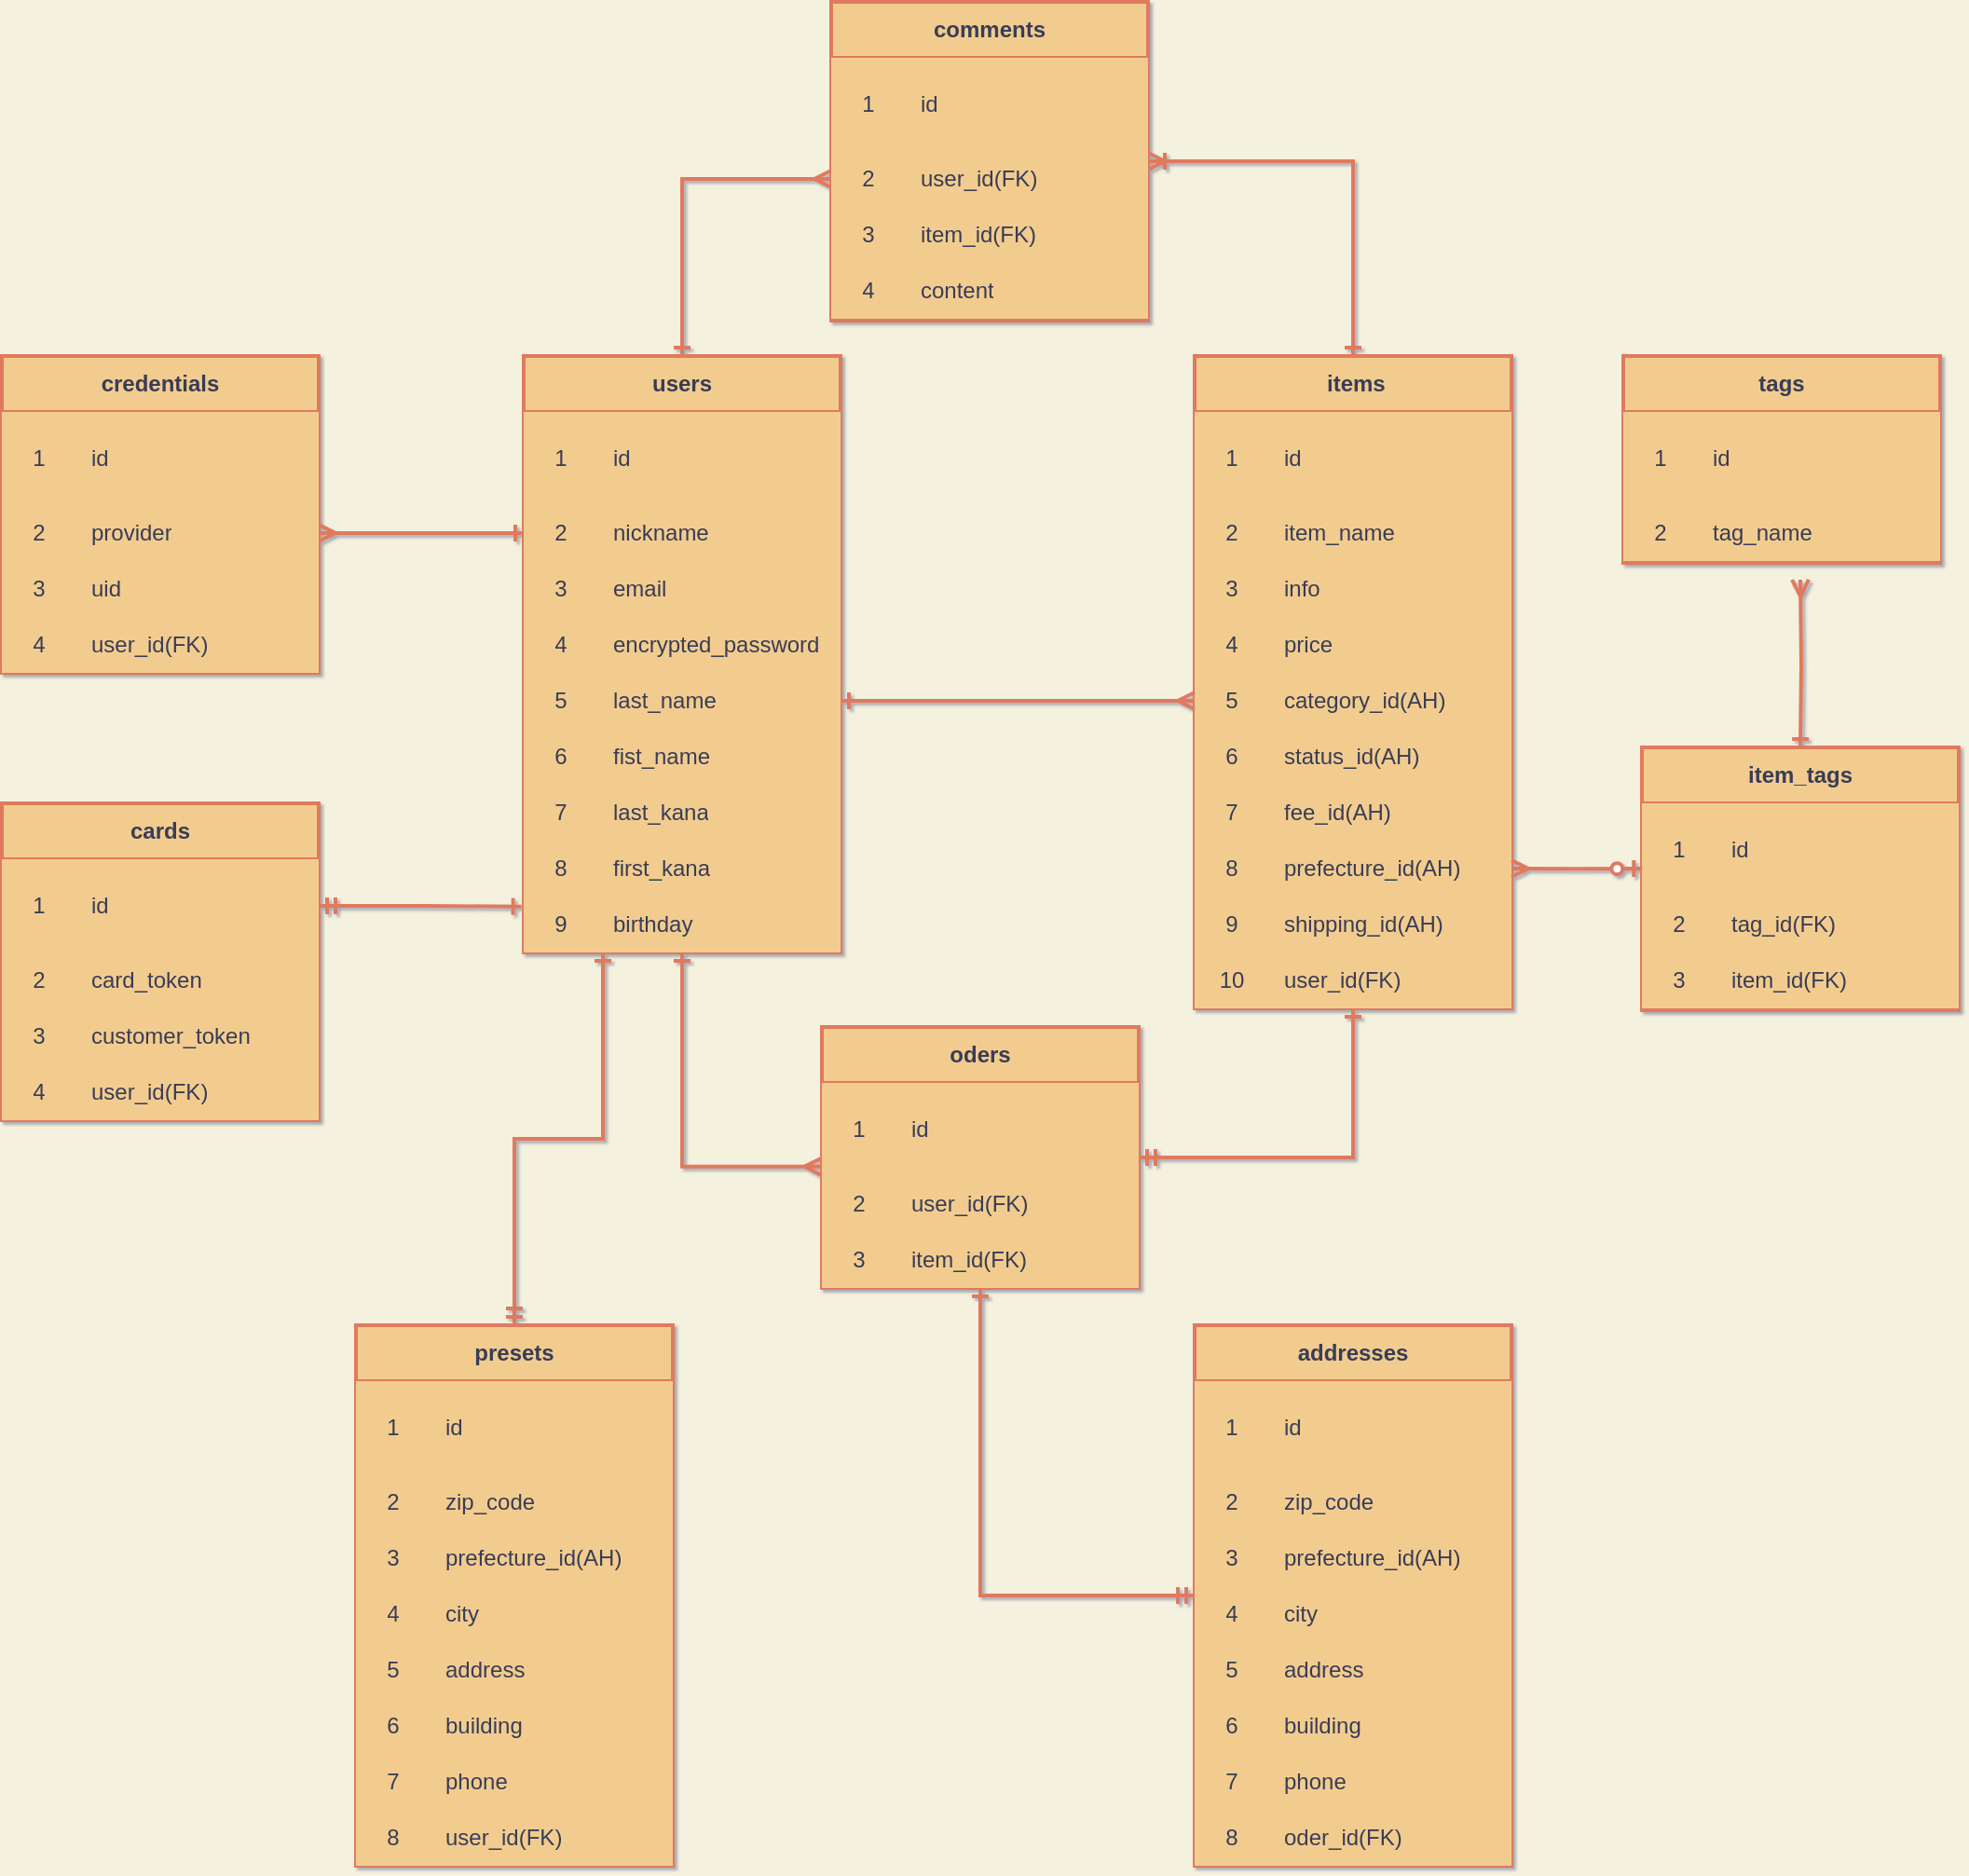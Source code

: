 <mxfile version="14.2.4" type="embed">
    <diagram id="mjNlUhRpUHUG-rCiDpMm" name="ページ1">
        <mxGraphModel dx="889" dy="738" grid="1" gridSize="10" guides="1" tooltips="1" connect="1" arrows="1" fold="1" page="1" pageScale="1" pageWidth="850" pageHeight="1100" background="#F4F1DE" math="0" shadow="1">
            <root>
                <mxCell id="0"/>
                <mxCell id="1" parent="0"/>
                <mxCell id="13" value="users" style="shape=table;html=1;whiteSpace=wrap;startSize=30;container=1;collapsible=0;childLayout=tableLayout;fixedRows=1;rowLines=0;fontStyle=1;align=center;strokeWidth=2;shadow=0;labelBackgroundColor=none;verticalAlign=middle;fontSize=12;fillColor=#F2CC8F;strokeColor=#E07A5F;fontColor=#393C56;" vertex="1" parent="1">
                    <mxGeometry x="590" y="220" width="170" height="320" as="geometry"/>
                </mxCell>
                <mxCell id="14" value="" style="shape=partialRectangle;html=1;whiteSpace=wrap;collapsible=0;dropTarget=0;pointerEvents=0;top=0;left=0;bottom=1;right=0;points=[[0,0.5],[1,0.5]];portConstraint=eastwest;strokeWidth=2;shadow=0;labelBackgroundColor=none;verticalAlign=middle;fontSize=12;fillColor=#F2CC8F;strokeColor=#E07A5F;fontColor=#393C56;" vertex="1" parent="13">
                    <mxGeometry y="30" width="170" height="50" as="geometry"/>
                </mxCell>
                <mxCell id="15" value="1" style="shape=partialRectangle;html=1;whiteSpace=wrap;connectable=0;top=0;left=0;bottom=0;right=0;overflow=hidden;strokeWidth=2;shadow=0;labelBackgroundColor=none;verticalAlign=middle;fontSize=12;fillColor=#F2CC8F;strokeColor=#E07A5F;fontColor=#393C56;" vertex="1" parent="14">
                    <mxGeometry width="40" height="50" as="geometry"/>
                </mxCell>
                <mxCell id="16" value="id" style="shape=partialRectangle;html=1;whiteSpace=wrap;connectable=0;top=0;left=0;bottom=0;right=0;align=left;spacingLeft=6;overflow=hidden;strokeWidth=2;shadow=0;labelBackgroundColor=none;verticalAlign=middle;fontSize=12;fillColor=#F2CC8F;strokeColor=#E07A5F;fontColor=#393C56;" vertex="1" parent="14">
                    <mxGeometry x="40" width="130" height="50" as="geometry"/>
                </mxCell>
                <mxCell id="17" value="" style="shape=partialRectangle;html=1;whiteSpace=wrap;collapsible=0;dropTarget=0;pointerEvents=0;top=0;left=0;bottom=0;right=0;points=[[0,0.5],[1,0.5]];portConstraint=eastwest;strokeWidth=2;shadow=0;labelBackgroundColor=none;verticalAlign=middle;fontSize=12;fillColor=#F2CC8F;strokeColor=#E07A5F;fontColor=#393C56;" vertex="1" parent="13">
                    <mxGeometry y="80" width="170" height="30" as="geometry"/>
                </mxCell>
                <mxCell id="18" value="2" style="shape=partialRectangle;html=1;whiteSpace=wrap;connectable=0;top=0;left=0;bottom=0;right=0;overflow=hidden;strokeWidth=2;shadow=0;labelBackgroundColor=none;verticalAlign=middle;fontSize=12;fillColor=#F2CC8F;strokeColor=#E07A5F;fontColor=#393C56;" vertex="1" parent="17">
                    <mxGeometry width="40" height="30" as="geometry"/>
                </mxCell>
                <mxCell id="19" value="nickname" style="shape=partialRectangle;html=1;whiteSpace=wrap;connectable=0;top=0;left=0;bottom=0;right=0;align=left;spacingLeft=6;overflow=hidden;strokeWidth=2;shadow=0;labelBackgroundColor=none;verticalAlign=middle;fontSize=12;fillColor=#F2CC8F;strokeColor=#E07A5F;fontColor=#393C56;" vertex="1" parent="17">
                    <mxGeometry x="40" width="130" height="30" as="geometry"/>
                </mxCell>
                <mxCell id="20" value="" style="shape=partialRectangle;html=1;whiteSpace=wrap;collapsible=0;dropTarget=0;pointerEvents=0;top=0;left=0;bottom=0;right=0;points=[[0,0.5],[1,0.5]];portConstraint=eastwest;strokeWidth=2;shadow=0;labelBackgroundColor=none;verticalAlign=middle;fontSize=12;fillColor=#F2CC8F;strokeColor=#E07A5F;fontColor=#393C56;" vertex="1" parent="13">
                    <mxGeometry y="110" width="170" height="30" as="geometry"/>
                </mxCell>
                <mxCell id="21" value="3" style="shape=partialRectangle;html=1;whiteSpace=wrap;connectable=0;top=0;left=0;bottom=0;right=0;overflow=hidden;strokeWidth=2;shadow=0;labelBackgroundColor=none;verticalAlign=middle;fontSize=12;fillColor=#F2CC8F;strokeColor=#E07A5F;fontColor=#393C56;" vertex="1" parent="20">
                    <mxGeometry width="40" height="30" as="geometry"/>
                </mxCell>
                <mxCell id="22" value="email" style="shape=partialRectangle;html=1;whiteSpace=wrap;connectable=0;top=0;left=0;bottom=0;right=0;align=left;spacingLeft=6;overflow=hidden;strokeWidth=2;shadow=0;labelBackgroundColor=none;verticalAlign=middle;fontSize=12;fillColor=#F2CC8F;strokeColor=#E07A5F;fontColor=#393C56;" vertex="1" parent="20">
                    <mxGeometry x="40" width="130" height="30" as="geometry"/>
                </mxCell>
                <mxCell id="25" value="" style="shape=partialRectangle;html=1;whiteSpace=wrap;collapsible=0;dropTarget=0;pointerEvents=0;top=0;left=0;bottom=0;right=0;points=[[0,0.5],[1,0.5]];portConstraint=eastwest;strokeWidth=2;shadow=0;labelBackgroundColor=none;verticalAlign=middle;fontSize=12;fillColor=#F2CC8F;strokeColor=#E07A5F;fontColor=#393C56;" vertex="1" parent="13">
                    <mxGeometry y="140" width="170" height="30" as="geometry"/>
                </mxCell>
                <mxCell id="26" value="4" style="shape=partialRectangle;html=1;whiteSpace=wrap;connectable=0;top=0;left=0;bottom=0;right=0;overflow=hidden;strokeWidth=2;shadow=0;labelBackgroundColor=none;verticalAlign=middle;fontSize=12;fillColor=#F2CC8F;strokeColor=#E07A5F;fontColor=#393C56;" vertex="1" parent="25">
                    <mxGeometry width="40" height="30" as="geometry"/>
                </mxCell>
                <mxCell id="27" value="encrypted_password" style="shape=partialRectangle;html=1;whiteSpace=wrap;connectable=0;top=0;left=0;bottom=0;right=0;align=left;spacingLeft=6;overflow=hidden;strokeWidth=2;shadow=0;labelBackgroundColor=none;verticalAlign=middle;fontSize=12;fillColor=#F2CC8F;strokeColor=#E07A5F;fontColor=#393C56;" vertex="1" parent="25">
                    <mxGeometry x="40" width="130" height="30" as="geometry"/>
                </mxCell>
                <mxCell id="28" value="" style="shape=partialRectangle;html=1;whiteSpace=wrap;collapsible=0;dropTarget=0;pointerEvents=0;top=0;left=0;bottom=0;right=0;points=[[0,0.5],[1,0.5]];portConstraint=eastwest;strokeWidth=2;shadow=0;labelBackgroundColor=none;verticalAlign=middle;fontSize=12;fillColor=#F2CC8F;strokeColor=#E07A5F;fontColor=#393C56;" vertex="1" parent="13">
                    <mxGeometry y="170" width="170" height="30" as="geometry"/>
                </mxCell>
                <mxCell id="29" value="5" style="shape=partialRectangle;html=1;whiteSpace=wrap;connectable=0;top=0;left=0;bottom=0;right=0;overflow=hidden;strokeWidth=2;shadow=0;labelBackgroundColor=none;verticalAlign=middle;fontSize=12;fillColor=#F2CC8F;strokeColor=#E07A5F;fontColor=#393C56;" vertex="1" parent="28">
                    <mxGeometry width="40" height="30" as="geometry"/>
                </mxCell>
                <mxCell id="30" value="last_name" style="shape=partialRectangle;html=1;whiteSpace=wrap;connectable=0;top=0;left=0;bottom=0;right=0;align=left;spacingLeft=6;overflow=hidden;strokeWidth=2;shadow=0;labelBackgroundColor=none;verticalAlign=middle;fontSize=12;fillColor=#F2CC8F;strokeColor=#E07A5F;fontColor=#393C56;" vertex="1" parent="28">
                    <mxGeometry x="40" width="130" height="30" as="geometry"/>
                </mxCell>
                <mxCell id="31" value="" style="shape=partialRectangle;html=1;whiteSpace=wrap;collapsible=0;dropTarget=0;pointerEvents=0;top=0;left=0;bottom=0;right=0;points=[[0,0.5],[1,0.5]];portConstraint=eastwest;strokeWidth=2;shadow=0;labelBackgroundColor=none;verticalAlign=middle;fontSize=12;fillColor=#F2CC8F;strokeColor=#E07A5F;fontColor=#393C56;" vertex="1" parent="13">
                    <mxGeometry y="200" width="170" height="30" as="geometry"/>
                </mxCell>
                <mxCell id="32" value="6" style="shape=partialRectangle;html=1;whiteSpace=wrap;connectable=0;top=0;left=0;bottom=0;right=0;overflow=hidden;strokeWidth=2;shadow=0;labelBackgroundColor=none;verticalAlign=middle;fontSize=12;fillColor=#F2CC8F;strokeColor=#E07A5F;fontColor=#393C56;" vertex="1" parent="31">
                    <mxGeometry width="40" height="30" as="geometry"/>
                </mxCell>
                <mxCell id="33" value="fist_name" style="shape=partialRectangle;html=1;whiteSpace=wrap;connectable=0;top=0;left=0;bottom=0;right=0;align=left;spacingLeft=6;overflow=hidden;strokeWidth=2;shadow=0;labelBackgroundColor=none;verticalAlign=middle;fontSize=12;fillColor=#F2CC8F;strokeColor=#E07A5F;fontColor=#393C56;" vertex="1" parent="31">
                    <mxGeometry x="40" width="130" height="30" as="geometry"/>
                </mxCell>
                <mxCell id="34" value="" style="shape=partialRectangle;html=1;whiteSpace=wrap;collapsible=0;dropTarget=0;pointerEvents=0;top=0;left=0;bottom=0;right=0;points=[[0,0.5],[1,0.5]];portConstraint=eastwest;strokeWidth=2;shadow=0;labelBackgroundColor=none;verticalAlign=middle;fontSize=12;fillColor=#F2CC8F;strokeColor=#E07A5F;fontColor=#393C56;" vertex="1" parent="13">
                    <mxGeometry y="230" width="170" height="30" as="geometry"/>
                </mxCell>
                <mxCell id="35" value="7" style="shape=partialRectangle;html=1;whiteSpace=wrap;connectable=0;top=0;left=0;bottom=0;right=0;overflow=hidden;strokeWidth=2;shadow=0;labelBackgroundColor=none;verticalAlign=middle;fontSize=12;fillColor=#F2CC8F;strokeColor=#E07A5F;fontColor=#393C56;" vertex="1" parent="34">
                    <mxGeometry width="40" height="30" as="geometry"/>
                </mxCell>
                <mxCell id="36" value="last_kana" style="shape=partialRectangle;html=1;whiteSpace=wrap;connectable=0;top=0;left=0;bottom=0;right=0;align=left;spacingLeft=6;overflow=hidden;strokeWidth=2;shadow=0;labelBackgroundColor=none;verticalAlign=middle;fontSize=12;fillColor=#F2CC8F;strokeColor=#E07A5F;fontColor=#393C56;" vertex="1" parent="34">
                    <mxGeometry x="40" width="130" height="30" as="geometry"/>
                </mxCell>
                <mxCell id="37" value="" style="shape=partialRectangle;html=1;whiteSpace=wrap;collapsible=0;dropTarget=0;pointerEvents=0;top=0;left=0;bottom=0;right=0;points=[[0,0.5],[1,0.5]];portConstraint=eastwest;strokeWidth=2;shadow=0;labelBackgroundColor=none;verticalAlign=middle;fontSize=12;fillColor=#F2CC8F;strokeColor=#E07A5F;fontColor=#393C56;" vertex="1" parent="13">
                    <mxGeometry y="260" width="170" height="30" as="geometry"/>
                </mxCell>
                <mxCell id="38" value="8" style="shape=partialRectangle;html=1;whiteSpace=wrap;connectable=0;top=0;left=0;bottom=0;right=0;overflow=hidden;strokeWidth=2;shadow=0;labelBackgroundColor=none;verticalAlign=middle;fontSize=12;fillColor=#F2CC8F;strokeColor=#E07A5F;fontColor=#393C56;" vertex="1" parent="37">
                    <mxGeometry width="40" height="30" as="geometry"/>
                </mxCell>
                <mxCell id="39" value="first_kana" style="shape=partialRectangle;html=1;whiteSpace=wrap;connectable=0;top=0;left=0;bottom=0;right=0;align=left;spacingLeft=6;overflow=hidden;strokeWidth=2;shadow=0;labelBackgroundColor=none;verticalAlign=middle;fontSize=12;fillColor=#F2CC8F;strokeColor=#E07A5F;fontColor=#393C56;" vertex="1" parent="37">
                    <mxGeometry x="40" width="130" height="30" as="geometry"/>
                </mxCell>
                <mxCell id="40" value="" style="shape=partialRectangle;html=1;whiteSpace=wrap;collapsible=0;dropTarget=0;pointerEvents=0;top=0;left=0;bottom=0;right=0;points=[[0,0.5],[1,0.5]];portConstraint=eastwest;strokeWidth=2;shadow=0;labelBackgroundColor=none;verticalAlign=middle;fontSize=12;fillColor=#F2CC8F;strokeColor=#E07A5F;fontColor=#393C56;" vertex="1" parent="13">
                    <mxGeometry y="290" width="170" height="30" as="geometry"/>
                </mxCell>
                <mxCell id="41" value="9" style="shape=partialRectangle;html=1;whiteSpace=wrap;connectable=0;top=0;left=0;bottom=0;right=0;overflow=hidden;strokeWidth=2;shadow=0;labelBackgroundColor=none;verticalAlign=middle;fontSize=12;fillColor=#F2CC8F;strokeColor=#E07A5F;fontColor=#393C56;" vertex="1" parent="40">
                    <mxGeometry width="40" height="30" as="geometry"/>
                </mxCell>
                <mxCell id="42" value="birthday" style="shape=partialRectangle;html=1;whiteSpace=wrap;connectable=0;top=0;left=0;bottom=0;right=0;align=left;spacingLeft=6;overflow=hidden;strokeWidth=2;shadow=0;labelBackgroundColor=none;verticalAlign=middle;fontSize=12;fillColor=#F2CC8F;strokeColor=#E07A5F;fontColor=#393C56;" vertex="1" parent="40">
                    <mxGeometry x="40" width="130" height="30" as="geometry"/>
                </mxCell>
                <mxCell id="251" style="edgeStyle=orthogonalEdgeStyle;rounded=0;orthogonalLoop=1;jettySize=auto;html=1;entryX=1;entryY=0.5;entryDx=0;entryDy=0;startArrow=ERone;startFill=0;endArrow=ERmandOne;endFill=0;strokeWidth=2;exitX=0.5;exitY=1;exitDx=0;exitDy=0;shadow=0;labelBackgroundColor=none;verticalAlign=middle;fontSize=12;strokeColor=#E07A5F;fontColor=#393C56;" edge="1" parent="1" source="50" target="114">
                    <mxGeometry relative="1" as="geometry"/>
                </mxCell>
                <mxCell id="254" style="edgeStyle=orthogonalEdgeStyle;rounded=0;orthogonalLoop=1;jettySize=auto;html=1;entryX=1;entryY=0.5;entryDx=0;entryDy=0;startArrow=ERone;startFill=0;endArrow=ERoneToMany;endFill=0;strokeWidth=2;exitX=0.5;exitY=0;exitDx=0;exitDy=0;shadow=0;labelBackgroundColor=none;verticalAlign=middle;fontSize=12;strokeColor=#E07A5F;fontColor=#393C56;" edge="1" parent="1" source="50" target="143">
                    <mxGeometry relative="1" as="geometry"/>
                </mxCell>
                <mxCell id="50" value="&amp;nbsp;items" style="shape=table;html=1;whiteSpace=wrap;startSize=30;container=1;collapsible=0;childLayout=tableLayout;fixedRows=1;rowLines=0;fontStyle=1;align=center;strokeWidth=2;shadow=0;labelBackgroundColor=none;verticalAlign=middle;fontSize=12;fillColor=#F2CC8F;strokeColor=#E07A5F;fontColor=#393C56;" vertex="1" parent="1">
                    <mxGeometry x="950" y="220" width="170" height="350" as="geometry"/>
                </mxCell>
                <mxCell id="51" value="" style="shape=partialRectangle;html=1;whiteSpace=wrap;collapsible=0;dropTarget=0;pointerEvents=0;top=0;left=0;bottom=1;right=0;points=[[0,0.5],[1,0.5]];portConstraint=eastwest;strokeWidth=2;shadow=0;labelBackgroundColor=none;verticalAlign=middle;fontSize=12;fillColor=#F2CC8F;strokeColor=#E07A5F;fontColor=#393C56;" vertex="1" parent="50">
                    <mxGeometry y="30" width="170" height="50" as="geometry"/>
                </mxCell>
                <mxCell id="52" value="1" style="shape=partialRectangle;html=1;whiteSpace=wrap;connectable=0;top=0;left=0;bottom=0;right=0;overflow=hidden;strokeWidth=2;shadow=0;labelBackgroundColor=none;verticalAlign=middle;fontSize=12;fillColor=#F2CC8F;strokeColor=#E07A5F;fontColor=#393C56;" vertex="1" parent="51">
                    <mxGeometry width="40" height="50" as="geometry"/>
                </mxCell>
                <mxCell id="53" value="id" style="shape=partialRectangle;html=1;whiteSpace=wrap;connectable=0;top=0;left=0;bottom=0;right=0;align=left;spacingLeft=6;overflow=hidden;strokeWidth=2;shadow=0;labelBackgroundColor=none;verticalAlign=middle;fontSize=12;fillColor=#F2CC8F;strokeColor=#E07A5F;fontColor=#393C56;" vertex="1" parent="51">
                    <mxGeometry x="40" width="130" height="50" as="geometry"/>
                </mxCell>
                <mxCell id="54" value="" style="shape=partialRectangle;html=1;whiteSpace=wrap;collapsible=0;dropTarget=0;pointerEvents=0;top=0;left=0;bottom=0;right=0;points=[[0,0.5],[1,0.5]];portConstraint=eastwest;strokeWidth=2;shadow=0;labelBackgroundColor=none;verticalAlign=middle;fontSize=12;fillColor=#F2CC8F;strokeColor=#E07A5F;fontColor=#393C56;" vertex="1" parent="50">
                    <mxGeometry y="80" width="170" height="30" as="geometry"/>
                </mxCell>
                <mxCell id="55" value="2" style="shape=partialRectangle;html=1;whiteSpace=wrap;connectable=0;top=0;left=0;bottom=0;right=0;overflow=hidden;strokeWidth=2;shadow=0;labelBackgroundColor=none;verticalAlign=middle;fontSize=12;fillColor=#F2CC8F;strokeColor=#E07A5F;fontColor=#393C56;" vertex="1" parent="54">
                    <mxGeometry width="40" height="30" as="geometry"/>
                </mxCell>
                <mxCell id="56" value="item_name" style="shape=partialRectangle;html=1;whiteSpace=wrap;connectable=0;top=0;left=0;bottom=0;right=0;align=left;spacingLeft=6;overflow=hidden;strokeWidth=2;shadow=0;labelBackgroundColor=none;verticalAlign=middle;fontSize=12;fillColor=#F2CC8F;strokeColor=#E07A5F;fontColor=#393C56;" vertex="1" parent="54">
                    <mxGeometry x="40" width="130" height="30" as="geometry"/>
                </mxCell>
                <mxCell id="57" value="" style="shape=partialRectangle;html=1;whiteSpace=wrap;collapsible=0;dropTarget=0;pointerEvents=0;top=0;left=0;bottom=0;right=0;points=[[0,0.5],[1,0.5]];portConstraint=eastwest;strokeWidth=2;shadow=0;labelBackgroundColor=none;verticalAlign=middle;fontSize=12;fillColor=#F2CC8F;strokeColor=#E07A5F;fontColor=#393C56;" vertex="1" parent="50">
                    <mxGeometry y="110" width="170" height="30" as="geometry"/>
                </mxCell>
                <mxCell id="58" value="3" style="shape=partialRectangle;html=1;whiteSpace=wrap;connectable=0;top=0;left=0;bottom=0;right=0;overflow=hidden;strokeWidth=2;shadow=0;labelBackgroundColor=none;verticalAlign=middle;fontSize=12;fillColor=#F2CC8F;strokeColor=#E07A5F;fontColor=#393C56;" vertex="1" parent="57">
                    <mxGeometry width="40" height="30" as="geometry"/>
                </mxCell>
                <mxCell id="59" value="info" style="shape=partialRectangle;html=1;whiteSpace=wrap;connectable=0;top=0;left=0;bottom=0;right=0;align=left;spacingLeft=6;overflow=hidden;strokeWidth=2;shadow=0;labelBackgroundColor=none;verticalAlign=middle;fontSize=12;fillColor=#F2CC8F;strokeColor=#E07A5F;fontColor=#393C56;" vertex="1" parent="57">
                    <mxGeometry x="40" width="130" height="30" as="geometry"/>
                </mxCell>
                <mxCell id="60" value="" style="shape=partialRectangle;html=1;whiteSpace=wrap;collapsible=0;dropTarget=0;pointerEvents=0;top=0;left=0;bottom=0;right=0;points=[[0,0.5],[1,0.5]];portConstraint=eastwest;strokeWidth=2;shadow=0;labelBackgroundColor=none;verticalAlign=middle;fontSize=12;fillColor=#F2CC8F;strokeColor=#E07A5F;fontColor=#393C56;" vertex="1" parent="50">
                    <mxGeometry y="140" width="170" height="30" as="geometry"/>
                </mxCell>
                <mxCell id="61" value="4" style="shape=partialRectangle;html=1;whiteSpace=wrap;connectable=0;top=0;left=0;bottom=0;right=0;overflow=hidden;strokeWidth=2;shadow=0;labelBackgroundColor=none;verticalAlign=middle;fontSize=12;fillColor=#F2CC8F;strokeColor=#E07A5F;fontColor=#393C56;" vertex="1" parent="60">
                    <mxGeometry width="40" height="30" as="geometry"/>
                </mxCell>
                <mxCell id="62" value="price" style="shape=partialRectangle;html=1;whiteSpace=wrap;connectable=0;top=0;left=0;bottom=0;right=0;align=left;spacingLeft=6;overflow=hidden;strokeWidth=2;shadow=0;labelBackgroundColor=none;verticalAlign=middle;fontSize=12;fillColor=#F2CC8F;strokeColor=#E07A5F;fontColor=#393C56;" vertex="1" parent="60">
                    <mxGeometry x="40" width="130" height="30" as="geometry"/>
                </mxCell>
                <mxCell id="63" value="" style="shape=partialRectangle;html=1;whiteSpace=wrap;collapsible=0;dropTarget=0;pointerEvents=0;top=0;left=0;bottom=0;right=0;points=[[0,0.5],[1,0.5]];portConstraint=eastwest;strokeWidth=2;shadow=0;labelBackgroundColor=none;verticalAlign=middle;fontSize=12;fillColor=#F2CC8F;strokeColor=#E07A5F;fontColor=#393C56;" vertex="1" parent="50">
                    <mxGeometry y="170" width="170" height="30" as="geometry"/>
                </mxCell>
                <mxCell id="64" value="5" style="shape=partialRectangle;html=1;whiteSpace=wrap;connectable=0;top=0;left=0;bottom=0;right=0;overflow=hidden;strokeWidth=2;shadow=0;labelBackgroundColor=none;verticalAlign=middle;fontSize=12;fillColor=#F2CC8F;strokeColor=#E07A5F;fontColor=#393C56;" vertex="1" parent="63">
                    <mxGeometry width="40" height="30" as="geometry"/>
                </mxCell>
                <mxCell id="65" value="category_id(AH)" style="shape=partialRectangle;html=1;whiteSpace=wrap;connectable=0;top=0;left=0;bottom=0;right=0;align=left;spacingLeft=6;overflow=hidden;strokeWidth=2;shadow=0;labelBackgroundColor=none;verticalAlign=middle;fontSize=12;fillColor=#F2CC8F;strokeColor=#E07A5F;fontColor=#393C56;" vertex="1" parent="63">
                    <mxGeometry x="40" width="130" height="30" as="geometry"/>
                </mxCell>
                <mxCell id="66" value="" style="shape=partialRectangle;html=1;whiteSpace=wrap;collapsible=0;dropTarget=0;pointerEvents=0;top=0;left=0;bottom=0;right=0;points=[[0,0.5],[1,0.5]];portConstraint=eastwest;strokeWidth=2;shadow=0;labelBackgroundColor=none;verticalAlign=middle;fontSize=12;fillColor=#F2CC8F;strokeColor=#E07A5F;fontColor=#393C56;" vertex="1" parent="50">
                    <mxGeometry y="200" width="170" height="30" as="geometry"/>
                </mxCell>
                <mxCell id="67" value="6" style="shape=partialRectangle;html=1;whiteSpace=wrap;connectable=0;top=0;left=0;bottom=0;right=0;overflow=hidden;strokeWidth=2;shadow=0;labelBackgroundColor=none;verticalAlign=middle;fontSize=12;fillColor=#F2CC8F;strokeColor=#E07A5F;fontColor=#393C56;" vertex="1" parent="66">
                    <mxGeometry width="40" height="30" as="geometry"/>
                </mxCell>
                <mxCell id="68" value="status_id(AH)" style="shape=partialRectangle;html=1;whiteSpace=wrap;connectable=0;top=0;left=0;bottom=0;right=0;align=left;spacingLeft=6;overflow=hidden;strokeWidth=2;shadow=0;labelBackgroundColor=none;verticalAlign=middle;fontSize=12;fillColor=#F2CC8F;strokeColor=#E07A5F;fontColor=#393C56;" vertex="1" parent="66">
                    <mxGeometry x="40" width="130" height="30" as="geometry"/>
                </mxCell>
                <mxCell id="69" value="" style="shape=partialRectangle;html=1;whiteSpace=wrap;collapsible=0;dropTarget=0;pointerEvents=0;top=0;left=0;bottom=0;right=0;points=[[0,0.5],[1,0.5]];portConstraint=eastwest;strokeWidth=2;shadow=0;labelBackgroundColor=none;verticalAlign=middle;fontSize=12;fillColor=#F2CC8F;strokeColor=#E07A5F;fontColor=#393C56;" vertex="1" parent="50">
                    <mxGeometry y="230" width="170" height="30" as="geometry"/>
                </mxCell>
                <mxCell id="70" value="7" style="shape=partialRectangle;html=1;whiteSpace=wrap;connectable=0;top=0;left=0;bottom=0;right=0;overflow=hidden;strokeWidth=2;shadow=0;labelBackgroundColor=none;verticalAlign=middle;fontSize=12;fillColor=#F2CC8F;strokeColor=#E07A5F;fontColor=#393C56;" vertex="1" parent="69">
                    <mxGeometry width="40" height="30" as="geometry"/>
                </mxCell>
                <mxCell id="71" value="fee_id(AH)" style="shape=partialRectangle;html=1;whiteSpace=wrap;connectable=0;top=0;left=0;bottom=0;right=0;align=left;spacingLeft=6;overflow=hidden;strokeWidth=2;shadow=0;labelBackgroundColor=none;verticalAlign=middle;fontSize=12;fillColor=#F2CC8F;strokeColor=#E07A5F;fontColor=#393C56;" vertex="1" parent="69">
                    <mxGeometry x="40" width="130" height="30" as="geometry"/>
                </mxCell>
                <mxCell id="72" value="" style="shape=partialRectangle;html=1;whiteSpace=wrap;collapsible=0;dropTarget=0;pointerEvents=0;top=0;left=0;bottom=0;right=0;points=[[0,0.5],[1,0.5]];portConstraint=eastwest;strokeWidth=2;shadow=0;labelBackgroundColor=none;verticalAlign=middle;fontSize=12;fillColor=#F2CC8F;strokeColor=#E07A5F;fontColor=#393C56;" vertex="1" parent="50">
                    <mxGeometry y="260" width="170" height="30" as="geometry"/>
                </mxCell>
                <mxCell id="73" value="8" style="shape=partialRectangle;html=1;whiteSpace=wrap;connectable=0;top=0;left=0;bottom=0;right=0;overflow=hidden;strokeWidth=2;shadow=0;labelBackgroundColor=none;verticalAlign=middle;fontSize=12;fillColor=#F2CC8F;strokeColor=#E07A5F;fontColor=#393C56;" vertex="1" parent="72">
                    <mxGeometry width="40" height="30" as="geometry"/>
                </mxCell>
                <mxCell id="74" value="prefecture_id(AH)" style="shape=partialRectangle;html=1;whiteSpace=wrap;connectable=0;top=0;left=0;bottom=0;right=0;align=left;spacingLeft=6;overflow=hidden;strokeWidth=2;shadow=0;labelBackgroundColor=none;verticalAlign=middle;fontSize=12;fillColor=#F2CC8F;strokeColor=#E07A5F;fontColor=#393C56;" vertex="1" parent="72">
                    <mxGeometry x="40" width="130" height="30" as="geometry"/>
                </mxCell>
                <mxCell id="75" value="" style="shape=partialRectangle;html=1;whiteSpace=wrap;collapsible=0;dropTarget=0;pointerEvents=0;top=0;left=0;bottom=0;right=0;points=[[0,0.5],[1,0.5]];portConstraint=eastwest;strokeWidth=2;shadow=0;labelBackgroundColor=none;verticalAlign=middle;fontSize=12;fillColor=#F2CC8F;strokeColor=#E07A5F;fontColor=#393C56;" vertex="1" parent="50">
                    <mxGeometry y="290" width="170" height="30" as="geometry"/>
                </mxCell>
                <mxCell id="76" value="9" style="shape=partialRectangle;html=1;whiteSpace=wrap;connectable=0;top=0;left=0;bottom=0;right=0;overflow=hidden;strokeWidth=2;shadow=0;labelBackgroundColor=none;verticalAlign=middle;fontSize=12;fillColor=#F2CC8F;strokeColor=#E07A5F;fontColor=#393C56;" vertex="1" parent="75">
                    <mxGeometry width="40" height="30" as="geometry"/>
                </mxCell>
                <mxCell id="77" value="shipping_id(AH)" style="shape=partialRectangle;html=1;whiteSpace=wrap;connectable=0;top=0;left=0;bottom=0;right=0;align=left;spacingLeft=6;overflow=hidden;strokeWidth=2;shadow=0;labelBackgroundColor=none;verticalAlign=middle;fontSize=12;fillColor=#F2CC8F;strokeColor=#E07A5F;fontColor=#393C56;" vertex="1" parent="75">
                    <mxGeometry x="40" width="130" height="30" as="geometry"/>
                </mxCell>
                <mxCell id="79" value="" style="shape=partialRectangle;html=1;whiteSpace=wrap;collapsible=0;dropTarget=0;pointerEvents=0;top=0;left=0;bottom=0;right=0;points=[[0,0.5],[1,0.5]];portConstraint=eastwest;strokeWidth=2;shadow=0;labelBackgroundColor=none;verticalAlign=middle;fontSize=12;fillColor=#F2CC8F;strokeColor=#E07A5F;fontColor=#393C56;" vertex="1" parent="50">
                    <mxGeometry y="320" width="170" height="30" as="geometry"/>
                </mxCell>
                <mxCell id="80" value="10" style="shape=partialRectangle;html=1;whiteSpace=wrap;connectable=0;top=0;left=0;bottom=0;right=0;overflow=hidden;strokeWidth=2;shadow=0;labelBackgroundColor=none;verticalAlign=middle;fontSize=12;fillColor=#F2CC8F;strokeColor=#E07A5F;fontColor=#393C56;" vertex="1" parent="79">
                    <mxGeometry width="40" height="30" as="geometry"/>
                </mxCell>
                <mxCell id="81" value="user_id(FK)" style="shape=partialRectangle;html=1;whiteSpace=wrap;connectable=0;top=0;left=0;bottom=0;right=0;align=left;spacingLeft=6;overflow=hidden;strokeWidth=2;shadow=0;labelBackgroundColor=none;verticalAlign=middle;fontSize=12;fillColor=#F2CC8F;strokeColor=#E07A5F;fontColor=#393C56;" vertex="1" parent="79">
                    <mxGeometry x="40" width="130" height="30" as="geometry"/>
                </mxCell>
                <mxCell id="139" value="" style="edgeStyle=orthogonalEdgeStyle;rounded=0;orthogonalLoop=1;jettySize=auto;html=1;strokeWidth=2;endArrow=ERone;endFill=0;startArrow=ERmandOne;startFill=0;shadow=0;labelBackgroundColor=none;verticalAlign=middle;fontSize=12;strokeColor=#E07A5F;fontColor=#393C56;" edge="1" parent="1" source="82" target="114">
                    <mxGeometry relative="1" as="geometry"/>
                </mxCell>
                <mxCell id="82" value="addresses" style="shape=table;html=1;whiteSpace=wrap;startSize=30;container=1;collapsible=0;childLayout=tableLayout;fixedRows=1;rowLines=0;fontStyle=1;align=center;strokeWidth=2;shadow=0;labelBackgroundColor=none;verticalAlign=middle;fontSize=12;fillColor=#F2CC8F;strokeColor=#E07A5F;fontColor=#393C56;" vertex="1" parent="1">
                    <mxGeometry x="950" y="740" width="170" height="290" as="geometry"/>
                </mxCell>
                <mxCell id="83" value="" style="shape=partialRectangle;html=1;whiteSpace=wrap;collapsible=0;dropTarget=0;pointerEvents=0;top=0;left=0;bottom=1;right=0;points=[[0,0.5],[1,0.5]];portConstraint=eastwest;strokeWidth=2;shadow=0;labelBackgroundColor=none;verticalAlign=middle;fontSize=12;fillColor=#F2CC8F;strokeColor=#E07A5F;fontColor=#393C56;" vertex="1" parent="82">
                    <mxGeometry y="30" width="170" height="50" as="geometry"/>
                </mxCell>
                <mxCell id="84" value="1" style="shape=partialRectangle;html=1;whiteSpace=wrap;connectable=0;top=0;left=0;bottom=0;right=0;overflow=hidden;strokeWidth=2;shadow=0;labelBackgroundColor=none;verticalAlign=middle;fontSize=12;fillColor=#F2CC8F;strokeColor=#E07A5F;fontColor=#393C56;" vertex="1" parent="83">
                    <mxGeometry width="40" height="50" as="geometry"/>
                </mxCell>
                <mxCell id="85" value="id" style="shape=partialRectangle;html=1;whiteSpace=wrap;connectable=0;top=0;left=0;bottom=0;right=0;align=left;spacingLeft=6;overflow=hidden;strokeWidth=2;shadow=0;labelBackgroundColor=none;verticalAlign=middle;fontSize=12;fillColor=#F2CC8F;strokeColor=#E07A5F;fontColor=#393C56;" vertex="1" parent="83">
                    <mxGeometry x="40" width="130" height="50" as="geometry"/>
                </mxCell>
                <mxCell id="86" value="" style="shape=partialRectangle;html=1;whiteSpace=wrap;collapsible=0;dropTarget=0;pointerEvents=0;top=0;left=0;bottom=0;right=0;points=[[0,0.5],[1,0.5]];portConstraint=eastwest;strokeWidth=2;shadow=0;labelBackgroundColor=none;verticalAlign=middle;fontSize=12;fillColor=#F2CC8F;strokeColor=#E07A5F;fontColor=#393C56;" vertex="1" parent="82">
                    <mxGeometry y="80" width="170" height="30" as="geometry"/>
                </mxCell>
                <mxCell id="87" value="2" style="shape=partialRectangle;html=1;whiteSpace=wrap;connectable=0;top=0;left=0;bottom=0;right=0;overflow=hidden;strokeWidth=2;shadow=0;labelBackgroundColor=none;verticalAlign=middle;fontSize=12;fillColor=#F2CC8F;strokeColor=#E07A5F;fontColor=#393C56;" vertex="1" parent="86">
                    <mxGeometry width="40" height="30" as="geometry"/>
                </mxCell>
                <mxCell id="88" value="zip_code" style="shape=partialRectangle;html=1;whiteSpace=wrap;connectable=0;top=0;left=0;bottom=0;right=0;align=left;spacingLeft=6;overflow=hidden;strokeWidth=2;shadow=0;labelBackgroundColor=none;verticalAlign=middle;fontSize=12;fillColor=#F2CC8F;strokeColor=#E07A5F;fontColor=#393C56;" vertex="1" parent="86">
                    <mxGeometry x="40" width="130" height="30" as="geometry"/>
                </mxCell>
                <mxCell id="89" value="" style="shape=partialRectangle;html=1;whiteSpace=wrap;collapsible=0;dropTarget=0;pointerEvents=0;top=0;left=0;bottom=0;right=0;points=[[0,0.5],[1,0.5]];portConstraint=eastwest;strokeWidth=2;shadow=0;labelBackgroundColor=none;verticalAlign=middle;fontSize=12;fillColor=#F2CC8F;strokeColor=#E07A5F;fontColor=#393C56;" vertex="1" parent="82">
                    <mxGeometry y="110" width="170" height="30" as="geometry"/>
                </mxCell>
                <mxCell id="90" value="3" style="shape=partialRectangle;html=1;whiteSpace=wrap;connectable=0;top=0;left=0;bottom=0;right=0;overflow=hidden;strokeWidth=2;shadow=0;labelBackgroundColor=none;verticalAlign=middle;fontSize=12;fillColor=#F2CC8F;strokeColor=#E07A5F;fontColor=#393C56;" vertex="1" parent="89">
                    <mxGeometry width="40" height="30" as="geometry"/>
                </mxCell>
                <mxCell id="91" value="&lt;span style=&quot;font-size: 12px;&quot;&gt;prefecture_id(AH)&lt;/span&gt;" style="shape=partialRectangle;html=1;whiteSpace=wrap;connectable=0;top=0;left=0;bottom=0;right=0;align=left;spacingLeft=6;overflow=hidden;strokeWidth=2;shadow=0;labelBackgroundColor=none;verticalAlign=middle;fontSize=12;fillColor=#F2CC8F;strokeColor=#E07A5F;fontColor=#393C56;" vertex="1" parent="89">
                    <mxGeometry x="40" width="130" height="30" as="geometry"/>
                </mxCell>
                <mxCell id="92" value="" style="shape=partialRectangle;html=1;whiteSpace=wrap;collapsible=0;dropTarget=0;pointerEvents=0;top=0;left=0;bottom=0;right=0;points=[[0,0.5],[1,0.5]];portConstraint=eastwest;strokeWidth=2;shadow=0;labelBackgroundColor=none;verticalAlign=middle;fontSize=12;fillColor=#F2CC8F;strokeColor=#E07A5F;fontColor=#393C56;" vertex="1" parent="82">
                    <mxGeometry y="140" width="170" height="30" as="geometry"/>
                </mxCell>
                <mxCell id="93" value="4" style="shape=partialRectangle;html=1;whiteSpace=wrap;connectable=0;top=0;left=0;bottom=0;right=0;overflow=hidden;strokeWidth=2;shadow=0;labelBackgroundColor=none;verticalAlign=middle;fontSize=12;fillColor=#F2CC8F;strokeColor=#E07A5F;fontColor=#393C56;" vertex="1" parent="92">
                    <mxGeometry width="40" height="30" as="geometry"/>
                </mxCell>
                <mxCell id="94" value="city" style="shape=partialRectangle;html=1;whiteSpace=wrap;connectable=0;top=0;left=0;bottom=0;right=0;align=left;spacingLeft=6;overflow=hidden;strokeWidth=2;shadow=0;labelBackgroundColor=none;verticalAlign=middle;fontSize=12;fillColor=#F2CC8F;strokeColor=#E07A5F;fontColor=#393C56;" vertex="1" parent="92">
                    <mxGeometry x="40" width="130" height="30" as="geometry"/>
                </mxCell>
                <mxCell id="95" value="" style="shape=partialRectangle;html=1;whiteSpace=wrap;collapsible=0;dropTarget=0;pointerEvents=0;top=0;left=0;bottom=0;right=0;points=[[0,0.5],[1,0.5]];portConstraint=eastwest;strokeWidth=2;shadow=0;labelBackgroundColor=none;verticalAlign=middle;fontSize=12;fillColor=#F2CC8F;strokeColor=#E07A5F;fontColor=#393C56;" vertex="1" parent="82">
                    <mxGeometry y="170" width="170" height="30" as="geometry"/>
                </mxCell>
                <mxCell id="96" value="5" style="shape=partialRectangle;html=1;whiteSpace=wrap;connectable=0;top=0;left=0;bottom=0;right=0;overflow=hidden;strokeWidth=2;shadow=0;labelBackgroundColor=none;verticalAlign=middle;fontSize=12;fillColor=#F2CC8F;strokeColor=#E07A5F;fontColor=#393C56;" vertex="1" parent="95">
                    <mxGeometry width="40" height="30" as="geometry"/>
                </mxCell>
                <mxCell id="97" value="address" style="shape=partialRectangle;html=1;whiteSpace=wrap;connectable=0;top=0;left=0;bottom=0;right=0;align=left;spacingLeft=6;overflow=hidden;strokeWidth=2;shadow=0;labelBackgroundColor=none;verticalAlign=middle;fontSize=12;fillColor=#F2CC8F;strokeColor=#E07A5F;fontColor=#393C56;" vertex="1" parent="95">
                    <mxGeometry x="40" width="130" height="30" as="geometry"/>
                </mxCell>
                <mxCell id="98" value="" style="shape=partialRectangle;html=1;whiteSpace=wrap;collapsible=0;dropTarget=0;pointerEvents=0;top=0;left=0;bottom=0;right=0;points=[[0,0.5],[1,0.5]];portConstraint=eastwest;strokeWidth=2;shadow=0;labelBackgroundColor=none;verticalAlign=middle;fontSize=12;fillColor=#F2CC8F;strokeColor=#E07A5F;fontColor=#393C56;" vertex="1" parent="82">
                    <mxGeometry y="200" width="170" height="30" as="geometry"/>
                </mxCell>
                <mxCell id="99" value="6" style="shape=partialRectangle;html=1;whiteSpace=wrap;connectable=0;top=0;left=0;bottom=0;right=0;overflow=hidden;strokeWidth=2;shadow=0;labelBackgroundColor=none;verticalAlign=middle;fontSize=12;fillColor=#F2CC8F;strokeColor=#E07A5F;fontColor=#393C56;" vertex="1" parent="98">
                    <mxGeometry width="40" height="30" as="geometry"/>
                </mxCell>
                <mxCell id="100" value="building" style="shape=partialRectangle;html=1;whiteSpace=wrap;connectable=0;top=0;left=0;bottom=0;right=0;align=left;spacingLeft=6;overflow=hidden;strokeWidth=2;shadow=0;labelBackgroundColor=none;verticalAlign=middle;fontSize=12;fillColor=#F2CC8F;strokeColor=#E07A5F;fontColor=#393C56;" vertex="1" parent="98">
                    <mxGeometry x="40" width="130" height="30" as="geometry"/>
                </mxCell>
                <mxCell id="101" value="" style="shape=partialRectangle;html=1;whiteSpace=wrap;collapsible=0;dropTarget=0;pointerEvents=0;top=0;left=0;bottom=0;right=0;points=[[0,0.5],[1,0.5]];portConstraint=eastwest;strokeWidth=2;shadow=0;labelBackgroundColor=none;verticalAlign=middle;fontSize=12;fillColor=#F2CC8F;strokeColor=#E07A5F;fontColor=#393C56;" vertex="1" parent="82">
                    <mxGeometry y="230" width="170" height="30" as="geometry"/>
                </mxCell>
                <mxCell id="102" value="7" style="shape=partialRectangle;html=1;whiteSpace=wrap;connectable=0;top=0;left=0;bottom=0;right=0;overflow=hidden;strokeWidth=2;shadow=0;labelBackgroundColor=none;verticalAlign=middle;fontSize=12;fillColor=#F2CC8F;strokeColor=#E07A5F;fontColor=#393C56;" vertex="1" parent="101">
                    <mxGeometry width="40" height="30" as="geometry"/>
                </mxCell>
                <mxCell id="103" value="phone" style="shape=partialRectangle;html=1;whiteSpace=wrap;connectable=0;top=0;left=0;bottom=0;right=0;align=left;spacingLeft=6;overflow=hidden;strokeWidth=2;shadow=0;labelBackgroundColor=none;verticalAlign=middle;fontSize=12;fillColor=#F2CC8F;strokeColor=#E07A5F;fontColor=#393C56;" vertex="1" parent="101">
                    <mxGeometry x="40" width="130" height="30" as="geometry"/>
                </mxCell>
                <mxCell id="110" value="" style="shape=partialRectangle;html=1;whiteSpace=wrap;collapsible=0;dropTarget=0;pointerEvents=0;top=0;left=0;bottom=0;right=0;points=[[0,0.5],[1,0.5]];portConstraint=eastwest;strokeWidth=2;shadow=0;labelBackgroundColor=none;verticalAlign=middle;fontSize=12;fillColor=#F2CC8F;strokeColor=#E07A5F;fontColor=#393C56;" vertex="1" parent="82">
                    <mxGeometry y="260" width="170" height="30" as="geometry"/>
                </mxCell>
                <mxCell id="111" value="8" style="shape=partialRectangle;html=1;whiteSpace=wrap;connectable=0;top=0;left=0;bottom=0;right=0;overflow=hidden;strokeWidth=2;shadow=0;labelBackgroundColor=none;verticalAlign=middle;fontSize=12;fillColor=#F2CC8F;strokeColor=#E07A5F;fontColor=#393C56;" vertex="1" parent="110">
                    <mxGeometry width="40" height="30" as="geometry"/>
                </mxCell>
                <mxCell id="112" value="oder_id(FK)" style="shape=partialRectangle;html=1;whiteSpace=wrap;connectable=0;top=0;left=0;bottom=0;right=0;align=left;spacingLeft=6;overflow=hidden;strokeWidth=2;shadow=0;labelBackgroundColor=none;verticalAlign=middle;fontSize=12;fillColor=#F2CC8F;strokeColor=#E07A5F;fontColor=#393C56;" vertex="1" parent="110">
                    <mxGeometry x="40" width="130" height="30" as="geometry"/>
                </mxCell>
                <mxCell id="114" value="oders" style="shape=table;html=1;whiteSpace=wrap;startSize=30;container=1;collapsible=0;childLayout=tableLayout;fixedRows=1;rowLines=0;fontStyle=1;align=center;strokeWidth=2;shadow=0;labelBackgroundColor=none;verticalAlign=middle;fontSize=12;fillColor=#F2CC8F;strokeColor=#E07A5F;fontColor=#393C56;" vertex="1" parent="1">
                    <mxGeometry x="750" y="580" width="170" height="140" as="geometry"/>
                </mxCell>
                <mxCell id="115" value="" style="shape=partialRectangle;html=1;whiteSpace=wrap;collapsible=0;dropTarget=0;pointerEvents=0;top=0;left=0;bottom=1;right=0;points=[[0,0.5],[1,0.5]];portConstraint=eastwest;strokeWidth=2;shadow=0;labelBackgroundColor=none;verticalAlign=middle;fontSize=12;fillColor=#F2CC8F;strokeColor=#E07A5F;fontColor=#393C56;" vertex="1" parent="114">
                    <mxGeometry y="30" width="170" height="50" as="geometry"/>
                </mxCell>
                <mxCell id="116" value="1" style="shape=partialRectangle;html=1;whiteSpace=wrap;connectable=0;top=0;left=0;bottom=0;right=0;overflow=hidden;strokeWidth=2;shadow=0;labelBackgroundColor=none;verticalAlign=middle;fontSize=12;fillColor=#F2CC8F;strokeColor=#E07A5F;fontColor=#393C56;" vertex="1" parent="115">
                    <mxGeometry width="40" height="50" as="geometry"/>
                </mxCell>
                <mxCell id="117" value="id" style="shape=partialRectangle;html=1;whiteSpace=wrap;connectable=0;top=0;left=0;bottom=0;right=0;align=left;spacingLeft=6;overflow=hidden;strokeWidth=2;shadow=0;labelBackgroundColor=none;verticalAlign=middle;fontSize=12;fillColor=#F2CC8F;strokeColor=#E07A5F;fontColor=#393C56;" vertex="1" parent="115">
                    <mxGeometry x="40" width="130" height="50" as="geometry"/>
                </mxCell>
                <mxCell id="136" value="" style="shape=partialRectangle;html=1;whiteSpace=wrap;collapsible=0;dropTarget=0;pointerEvents=0;top=0;left=0;bottom=0;right=0;points=[[0,0.5],[1,0.5]];portConstraint=eastwest;strokeWidth=2;shadow=0;labelBackgroundColor=none;verticalAlign=middle;fontSize=12;fillColor=#F2CC8F;strokeColor=#E07A5F;fontColor=#393C56;" vertex="1" parent="114">
                    <mxGeometry y="80" width="170" height="30" as="geometry"/>
                </mxCell>
                <mxCell id="137" value="2" style="shape=partialRectangle;html=1;whiteSpace=wrap;connectable=0;top=0;left=0;bottom=0;right=0;overflow=hidden;strokeWidth=2;shadow=0;labelBackgroundColor=none;verticalAlign=middle;fontSize=12;fillColor=#F2CC8F;strokeColor=#E07A5F;fontColor=#393C56;" vertex="1" parent="136">
                    <mxGeometry width="40" height="30" as="geometry"/>
                </mxCell>
                <mxCell id="138" value="user_id(FK)" style="shape=partialRectangle;html=1;whiteSpace=wrap;connectable=0;top=0;left=0;bottom=0;right=0;align=left;spacingLeft=6;overflow=hidden;strokeWidth=2;shadow=0;labelBackgroundColor=none;verticalAlign=middle;fontSize=12;fillColor=#F2CC8F;strokeColor=#E07A5F;fontColor=#393C56;" vertex="1" parent="136">
                    <mxGeometry x="40" width="130" height="30" as="geometry"/>
                </mxCell>
                <mxCell id="140" value="" style="shape=partialRectangle;html=1;whiteSpace=wrap;collapsible=0;dropTarget=0;pointerEvents=0;top=0;left=0;bottom=0;right=0;points=[[0,0.5],[1,0.5]];portConstraint=eastwest;strokeWidth=2;shadow=0;labelBackgroundColor=none;verticalAlign=middle;fontSize=12;fillColor=#F2CC8F;strokeColor=#E07A5F;fontColor=#393C56;" vertex="1" parent="114">
                    <mxGeometry y="110" width="170" height="30" as="geometry"/>
                </mxCell>
                <mxCell id="141" value="3" style="shape=partialRectangle;html=1;whiteSpace=wrap;connectable=0;top=0;left=0;bottom=0;right=0;overflow=hidden;strokeWidth=2;shadow=0;labelBackgroundColor=none;verticalAlign=middle;fontSize=12;fillColor=#F2CC8F;strokeColor=#E07A5F;fontColor=#393C56;" vertex="1" parent="140">
                    <mxGeometry width="40" height="30" as="geometry"/>
                </mxCell>
                <mxCell id="142" value="item_id(FK)" style="shape=partialRectangle;html=1;whiteSpace=wrap;connectable=0;top=0;left=0;bottom=0;right=0;align=left;spacingLeft=6;overflow=hidden;strokeWidth=2;shadow=0;labelBackgroundColor=none;verticalAlign=middle;fontSize=12;fillColor=#F2CC8F;strokeColor=#E07A5F;fontColor=#393C56;" vertex="1" parent="140">
                    <mxGeometry x="40" width="130" height="30" as="geometry"/>
                </mxCell>
                <mxCell id="253" style="edgeStyle=orthogonalEdgeStyle;rounded=0;orthogonalLoop=1;jettySize=auto;html=1;entryX=0.5;entryY=0;entryDx=0;entryDy=0;startArrow=ERmany;startFill=0;endArrow=ERone;endFill=0;strokeWidth=2;exitX=0;exitY=0.5;exitDx=0;exitDy=0;shadow=0;labelBackgroundColor=none;verticalAlign=middle;fontSize=12;strokeColor=#E07A5F;fontColor=#393C56;" edge="1" parent="1" source="147" target="13">
                    <mxGeometry relative="1" as="geometry"/>
                </mxCell>
                <mxCell id="143" value="comments" style="shape=table;html=1;whiteSpace=wrap;startSize=30;container=1;collapsible=0;childLayout=tableLayout;fixedRows=1;rowLines=0;fontStyle=1;align=center;strokeWidth=2;shadow=0;labelBackgroundColor=none;verticalAlign=middle;fontSize=12;fillColor=#F2CC8F;strokeColor=#E07A5F;fontColor=#393C56;" vertex="1" parent="1">
                    <mxGeometry x="755" y="30" width="170" height="171" as="geometry"/>
                </mxCell>
                <mxCell id="144" value="" style="shape=partialRectangle;html=1;whiteSpace=wrap;collapsible=0;dropTarget=0;pointerEvents=0;top=0;left=0;bottom=1;right=0;points=[[0,0.5],[1,0.5]];portConstraint=eastwest;strokeWidth=2;shadow=0;labelBackgroundColor=none;verticalAlign=middle;fontSize=12;fillColor=#F2CC8F;strokeColor=#E07A5F;fontColor=#393C56;" vertex="1" parent="143">
                    <mxGeometry y="30" width="170" height="50" as="geometry"/>
                </mxCell>
                <mxCell id="145" value="1" style="shape=partialRectangle;html=1;whiteSpace=wrap;connectable=0;top=0;left=0;bottom=0;right=0;overflow=hidden;strokeWidth=2;shadow=0;labelBackgroundColor=none;verticalAlign=middle;fontSize=12;fillColor=#F2CC8F;strokeColor=#E07A5F;fontColor=#393C56;" vertex="1" parent="144">
                    <mxGeometry width="40" height="50" as="geometry"/>
                </mxCell>
                <mxCell id="146" value="id" style="shape=partialRectangle;html=1;whiteSpace=wrap;connectable=0;top=0;left=0;bottom=0;right=0;align=left;spacingLeft=6;overflow=hidden;strokeWidth=2;shadow=0;labelBackgroundColor=none;verticalAlign=middle;fontSize=12;fillColor=#F2CC8F;strokeColor=#E07A5F;fontColor=#393C56;" vertex="1" parent="144">
                    <mxGeometry x="40" width="130" height="50" as="geometry"/>
                </mxCell>
                <mxCell id="147" value="" style="shape=partialRectangle;html=1;whiteSpace=wrap;collapsible=0;dropTarget=0;pointerEvents=0;top=0;left=0;bottom=0;right=0;points=[[0,0.5],[1,0.5]];portConstraint=eastwest;strokeWidth=2;shadow=0;labelBackgroundColor=none;verticalAlign=middle;fontSize=12;fillColor=#F2CC8F;strokeColor=#E07A5F;fontColor=#393C56;" vertex="1" parent="143">
                    <mxGeometry y="80" width="170" height="30" as="geometry"/>
                </mxCell>
                <mxCell id="148" value="2" style="shape=partialRectangle;html=1;whiteSpace=wrap;connectable=0;top=0;left=0;bottom=0;right=0;overflow=hidden;strokeWidth=2;shadow=0;labelBackgroundColor=none;verticalAlign=middle;fontSize=12;fillColor=#F2CC8F;strokeColor=#E07A5F;fontColor=#393C56;" vertex="1" parent="147">
                    <mxGeometry width="40" height="30" as="geometry"/>
                </mxCell>
                <mxCell id="149" value="user_id(FK)" style="shape=partialRectangle;html=1;whiteSpace=wrap;connectable=0;top=0;left=0;bottom=0;right=0;align=left;spacingLeft=6;overflow=hidden;strokeWidth=2;shadow=0;labelBackgroundColor=none;verticalAlign=middle;fontSize=12;fillColor=#F2CC8F;strokeColor=#E07A5F;fontColor=#393C56;" vertex="1" parent="147">
                    <mxGeometry x="40" width="130" height="30" as="geometry"/>
                </mxCell>
                <mxCell id="150" value="" style="shape=partialRectangle;html=1;whiteSpace=wrap;collapsible=0;dropTarget=0;pointerEvents=0;top=0;left=0;bottom=0;right=0;points=[[0,0.5],[1,0.5]];portConstraint=eastwest;strokeWidth=2;shadow=0;labelBackgroundColor=none;verticalAlign=middle;fontSize=12;fillColor=#F2CC8F;strokeColor=#E07A5F;fontColor=#393C56;" vertex="1" parent="143">
                    <mxGeometry y="110" width="170" height="30" as="geometry"/>
                </mxCell>
                <mxCell id="151" value="3" style="shape=partialRectangle;html=1;whiteSpace=wrap;connectable=0;top=0;left=0;bottom=0;right=0;overflow=hidden;strokeWidth=2;shadow=0;labelBackgroundColor=none;verticalAlign=middle;fontSize=12;fillColor=#F2CC8F;strokeColor=#E07A5F;fontColor=#393C56;" vertex="1" parent="150">
                    <mxGeometry width="40" height="30" as="geometry"/>
                </mxCell>
                <mxCell id="152" value="item_id(FK)" style="shape=partialRectangle;html=1;whiteSpace=wrap;connectable=0;top=0;left=0;bottom=0;right=0;align=left;spacingLeft=6;overflow=hidden;strokeWidth=2;shadow=0;labelBackgroundColor=none;verticalAlign=middle;fontSize=12;fillColor=#F2CC8F;strokeColor=#E07A5F;fontColor=#393C56;" vertex="1" parent="150">
                    <mxGeometry x="40" width="130" height="30" as="geometry"/>
                </mxCell>
                <mxCell id="154" value="" style="shape=partialRectangle;html=1;whiteSpace=wrap;collapsible=0;dropTarget=0;pointerEvents=0;top=0;left=0;bottom=0;right=0;points=[[0,0.5],[1,0.5]];portConstraint=eastwest;strokeWidth=2;shadow=0;labelBackgroundColor=none;verticalAlign=middle;fontSize=12;fillColor=#F2CC8F;strokeColor=#E07A5F;fontColor=#393C56;" vertex="1" parent="143">
                    <mxGeometry y="140" width="170" height="30" as="geometry"/>
                </mxCell>
                <mxCell id="155" value="4" style="shape=partialRectangle;html=1;whiteSpace=wrap;connectable=0;top=0;left=0;bottom=0;right=0;overflow=hidden;strokeWidth=2;shadow=0;labelBackgroundColor=none;verticalAlign=middle;fontSize=12;fillColor=#F2CC8F;strokeColor=#E07A5F;fontColor=#393C56;" vertex="1" parent="154">
                    <mxGeometry width="40" height="30" as="geometry"/>
                </mxCell>
                <mxCell id="156" value="content" style="shape=partialRectangle;html=1;whiteSpace=wrap;connectable=0;top=0;left=0;bottom=0;right=0;align=left;spacingLeft=6;overflow=hidden;strokeWidth=2;shadow=0;labelBackgroundColor=none;verticalAlign=middle;fontSize=12;fillColor=#F2CC8F;strokeColor=#E07A5F;fontColor=#393C56;" vertex="1" parent="154">
                    <mxGeometry x="40" width="130" height="30" as="geometry"/>
                </mxCell>
                <mxCell id="285" style="edgeStyle=orthogonalEdgeStyle;rounded=0;orthogonalLoop=1;jettySize=auto;html=1;startArrow=ERmany;startFill=0;endArrow=ERone;endFill=0;strokeWidth=2;exitX=1;exitY=0.5;exitDx=0;exitDy=0;entryX=0;entryY=0.5;entryDx=0;entryDy=0;shadow=0;labelBackgroundColor=none;verticalAlign=middle;fontSize=12;strokeColor=#E07A5F;fontColor=#393C56;" edge="1" parent="1" source="201" target="17">
                    <mxGeometry relative="1" as="geometry">
                        <mxPoint x="592" y="302" as="targetPoint"/>
                    </mxGeometry>
                </mxCell>
                <mxCell id="197" value="credentials" style="shape=table;html=1;whiteSpace=wrap;startSize=30;container=1;collapsible=0;childLayout=tableLayout;fixedRows=1;rowLines=0;fontStyle=1;align=center;strokeWidth=2;shadow=0;labelBackgroundColor=none;verticalAlign=middle;fontSize=12;fillColor=#F2CC8F;strokeColor=#E07A5F;fontColor=#393C56;" vertex="1" parent="1">
                    <mxGeometry x="310" y="220" width="170" height="170" as="geometry"/>
                </mxCell>
                <mxCell id="198" value="" style="shape=partialRectangle;html=1;whiteSpace=wrap;collapsible=0;dropTarget=0;pointerEvents=0;top=0;left=0;bottom=1;right=0;points=[[0,0.5],[1,0.5]];portConstraint=eastwest;strokeWidth=2;shadow=0;labelBackgroundColor=none;verticalAlign=middle;fontSize=12;fillColor=#F2CC8F;strokeColor=#E07A5F;fontColor=#393C56;" vertex="1" parent="197">
                    <mxGeometry y="30" width="170" height="50" as="geometry"/>
                </mxCell>
                <mxCell id="199" value="1" style="shape=partialRectangle;html=1;whiteSpace=wrap;connectable=0;top=0;left=0;bottom=0;right=0;overflow=hidden;strokeWidth=2;shadow=0;labelBackgroundColor=none;verticalAlign=middle;fontSize=12;fillColor=#F2CC8F;strokeColor=#E07A5F;fontColor=#393C56;" vertex="1" parent="198">
                    <mxGeometry width="40" height="50" as="geometry"/>
                </mxCell>
                <mxCell id="200" value="id" style="shape=partialRectangle;html=1;whiteSpace=wrap;connectable=0;top=0;left=0;bottom=0;right=0;align=left;spacingLeft=6;overflow=hidden;strokeWidth=2;shadow=0;labelBackgroundColor=none;verticalAlign=middle;fontSize=12;fillColor=#F2CC8F;strokeColor=#E07A5F;fontColor=#393C56;" vertex="1" parent="198">
                    <mxGeometry x="40" width="130" height="50" as="geometry"/>
                </mxCell>
                <mxCell id="201" value="" style="shape=partialRectangle;html=1;whiteSpace=wrap;collapsible=0;dropTarget=0;pointerEvents=0;top=0;left=0;bottom=0;right=0;points=[[0,0.5],[1,0.5]];portConstraint=eastwest;strokeWidth=2;shadow=0;labelBackgroundColor=none;verticalAlign=middle;fontSize=12;fillColor=#F2CC8F;strokeColor=#E07A5F;fontColor=#393C56;" vertex="1" parent="197">
                    <mxGeometry y="80" width="170" height="30" as="geometry"/>
                </mxCell>
                <mxCell id="202" value="2" style="shape=partialRectangle;html=1;whiteSpace=wrap;connectable=0;top=0;left=0;bottom=0;right=0;overflow=hidden;strokeWidth=2;shadow=0;labelBackgroundColor=none;verticalAlign=middle;fontSize=12;fillColor=#F2CC8F;strokeColor=#E07A5F;fontColor=#393C56;" vertex="1" parent="201">
                    <mxGeometry width="40" height="30" as="geometry"/>
                </mxCell>
                <mxCell id="203" value="provider" style="shape=partialRectangle;html=1;whiteSpace=wrap;connectable=0;top=0;left=0;bottom=0;right=0;align=left;spacingLeft=6;overflow=hidden;strokeWidth=2;shadow=0;labelBackgroundColor=none;verticalAlign=middle;fontSize=12;fillColor=#F2CC8F;strokeColor=#E07A5F;fontColor=#393C56;" vertex="1" parent="201">
                    <mxGeometry x="40" width="130" height="30" as="geometry"/>
                </mxCell>
                <mxCell id="204" value="" style="shape=partialRectangle;html=1;whiteSpace=wrap;collapsible=0;dropTarget=0;pointerEvents=0;top=0;left=0;bottom=0;right=0;points=[[0,0.5],[1,0.5]];portConstraint=eastwest;strokeWidth=2;shadow=0;labelBackgroundColor=none;verticalAlign=middle;fontSize=12;fillColor=#F2CC8F;strokeColor=#E07A5F;fontColor=#393C56;" vertex="1" parent="197">
                    <mxGeometry y="110" width="170" height="30" as="geometry"/>
                </mxCell>
                <mxCell id="205" value="3" style="shape=partialRectangle;html=1;whiteSpace=wrap;connectable=0;top=0;left=0;bottom=0;right=0;overflow=hidden;strokeWidth=2;shadow=0;labelBackgroundColor=none;verticalAlign=middle;fontSize=12;fillColor=#F2CC8F;strokeColor=#E07A5F;fontColor=#393C56;" vertex="1" parent="204">
                    <mxGeometry width="40" height="30" as="geometry"/>
                </mxCell>
                <mxCell id="206" value="uid" style="shape=partialRectangle;html=1;whiteSpace=wrap;connectable=0;top=0;left=0;bottom=0;right=0;align=left;spacingLeft=6;overflow=hidden;strokeWidth=2;shadow=0;labelBackgroundColor=none;verticalAlign=middle;fontSize=12;fillColor=#F2CC8F;strokeColor=#E07A5F;fontColor=#393C56;" vertex="1" parent="204">
                    <mxGeometry x="40" width="130" height="30" as="geometry"/>
                </mxCell>
                <mxCell id="207" value="" style="shape=partialRectangle;html=1;whiteSpace=wrap;collapsible=0;dropTarget=0;pointerEvents=0;top=0;left=0;bottom=0;right=0;points=[[0,0.5],[1,0.5]];portConstraint=eastwest;strokeWidth=2;shadow=0;labelBackgroundColor=none;verticalAlign=middle;fontSize=12;fillColor=#F2CC8F;strokeColor=#E07A5F;fontColor=#393C56;" vertex="1" parent="197">
                    <mxGeometry y="140" width="170" height="30" as="geometry"/>
                </mxCell>
                <mxCell id="208" value="4" style="shape=partialRectangle;html=1;whiteSpace=wrap;connectable=0;top=0;left=0;bottom=0;right=0;overflow=hidden;strokeWidth=2;shadow=0;labelBackgroundColor=none;verticalAlign=middle;fontSize=12;fillColor=#F2CC8F;strokeColor=#E07A5F;fontColor=#393C56;" vertex="1" parent="207">
                    <mxGeometry width="40" height="30" as="geometry"/>
                </mxCell>
                <mxCell id="209" value="user_id(FK)" style="shape=partialRectangle;html=1;whiteSpace=wrap;connectable=0;top=0;left=0;bottom=0;right=0;align=left;spacingLeft=6;overflow=hidden;strokeWidth=2;shadow=0;labelBackgroundColor=none;verticalAlign=middle;fontSize=12;fillColor=#F2CC8F;strokeColor=#E07A5F;fontColor=#393C56;" vertex="1" parent="207">
                    <mxGeometry x="40" width="130" height="30" as="geometry"/>
                </mxCell>
                <mxCell id="211" value="cards" style="shape=table;html=1;whiteSpace=wrap;startSize=30;container=1;collapsible=0;childLayout=tableLayout;fixedRows=1;rowLines=0;fontStyle=1;align=center;strokeWidth=2;shadow=0;labelBackgroundColor=none;verticalAlign=middle;fontSize=12;fillColor=#F2CC8F;strokeColor=#E07A5F;fontColor=#393C56;" vertex="1" parent="1">
                    <mxGeometry x="310" y="460" width="170" height="170" as="geometry"/>
                </mxCell>
                <mxCell id="212" value="" style="shape=partialRectangle;html=1;whiteSpace=wrap;collapsible=0;dropTarget=0;pointerEvents=0;top=0;left=0;bottom=1;right=0;points=[[0,0.5],[1,0.5]];portConstraint=eastwest;strokeWidth=2;shadow=0;labelBackgroundColor=none;verticalAlign=middle;fontSize=12;fillColor=#F2CC8F;strokeColor=#E07A5F;fontColor=#393C56;" vertex="1" parent="211">
                    <mxGeometry y="30" width="170" height="50" as="geometry"/>
                </mxCell>
                <mxCell id="213" value="1" style="shape=partialRectangle;html=1;whiteSpace=wrap;connectable=0;top=0;left=0;bottom=0;right=0;overflow=hidden;strokeWidth=2;shadow=0;labelBackgroundColor=none;verticalAlign=middle;fontSize=12;fillColor=#F2CC8F;strokeColor=#E07A5F;fontColor=#393C56;" vertex="1" parent="212">
                    <mxGeometry width="40" height="50" as="geometry"/>
                </mxCell>
                <mxCell id="214" value="id" style="shape=partialRectangle;html=1;whiteSpace=wrap;connectable=0;top=0;left=0;bottom=0;right=0;align=left;spacingLeft=6;overflow=hidden;strokeWidth=2;shadow=0;labelBackgroundColor=none;verticalAlign=middle;fontSize=12;fillColor=#F2CC8F;strokeColor=#E07A5F;fontColor=#393C56;" vertex="1" parent="212">
                    <mxGeometry x="40" width="130" height="50" as="geometry"/>
                </mxCell>
                <mxCell id="215" value="" style="shape=partialRectangle;html=1;whiteSpace=wrap;collapsible=0;dropTarget=0;pointerEvents=0;top=0;left=0;bottom=0;right=0;points=[[0,0.5],[1,0.5]];portConstraint=eastwest;strokeWidth=2;shadow=0;labelBackgroundColor=none;verticalAlign=middle;fontSize=12;fillColor=#F2CC8F;strokeColor=#E07A5F;fontColor=#393C56;" vertex="1" parent="211">
                    <mxGeometry y="80" width="170" height="30" as="geometry"/>
                </mxCell>
                <mxCell id="216" value="2" style="shape=partialRectangle;html=1;whiteSpace=wrap;connectable=0;top=0;left=0;bottom=0;right=0;overflow=hidden;strokeWidth=2;shadow=0;labelBackgroundColor=none;verticalAlign=middle;fontSize=12;fillColor=#F2CC8F;strokeColor=#E07A5F;fontColor=#393C56;" vertex="1" parent="215">
                    <mxGeometry width="40" height="30" as="geometry"/>
                </mxCell>
                <mxCell id="217" value="card_token" style="shape=partialRectangle;html=1;whiteSpace=wrap;connectable=0;top=0;left=0;bottom=0;right=0;align=left;spacingLeft=6;overflow=hidden;strokeWidth=2;shadow=0;labelBackgroundColor=none;verticalAlign=middle;fontSize=12;fillColor=#F2CC8F;strokeColor=#E07A5F;fontColor=#393C56;" vertex="1" parent="215">
                    <mxGeometry x="40" width="130" height="30" as="geometry"/>
                </mxCell>
                <mxCell id="218" value="" style="shape=partialRectangle;html=1;whiteSpace=wrap;collapsible=0;dropTarget=0;pointerEvents=0;top=0;left=0;bottom=0;right=0;points=[[0,0.5],[1,0.5]];portConstraint=eastwest;strokeWidth=2;shadow=0;labelBackgroundColor=none;verticalAlign=middle;fontSize=12;fillColor=#F2CC8F;strokeColor=#E07A5F;fontColor=#393C56;" vertex="1" parent="211">
                    <mxGeometry y="110" width="170" height="30" as="geometry"/>
                </mxCell>
                <mxCell id="219" value="3" style="shape=partialRectangle;html=1;whiteSpace=wrap;connectable=0;top=0;left=0;bottom=0;right=0;overflow=hidden;strokeWidth=2;shadow=0;labelBackgroundColor=none;verticalAlign=middle;fontSize=12;fillColor=#F2CC8F;strokeColor=#E07A5F;fontColor=#393C56;" vertex="1" parent="218">
                    <mxGeometry width="40" height="30" as="geometry"/>
                </mxCell>
                <mxCell id="220" value="customer_token" style="shape=partialRectangle;html=1;whiteSpace=wrap;connectable=0;top=0;left=0;bottom=0;right=0;align=left;spacingLeft=6;overflow=hidden;strokeWidth=2;shadow=0;labelBackgroundColor=none;verticalAlign=middle;fontSize=12;fillColor=#F2CC8F;strokeColor=#E07A5F;fontColor=#393C56;" vertex="1" parent="218">
                    <mxGeometry x="40" width="130" height="30" as="geometry"/>
                </mxCell>
                <mxCell id="221" value="" style="shape=partialRectangle;html=1;whiteSpace=wrap;collapsible=0;dropTarget=0;pointerEvents=0;top=0;left=0;bottom=0;right=0;points=[[0,0.5],[1,0.5]];portConstraint=eastwest;strokeWidth=2;shadow=0;labelBackgroundColor=none;verticalAlign=middle;fontSize=12;fillColor=#F2CC8F;strokeColor=#E07A5F;fontColor=#393C56;" vertex="1" parent="211">
                    <mxGeometry y="140" width="170" height="30" as="geometry"/>
                </mxCell>
                <mxCell id="222" value="4" style="shape=partialRectangle;html=1;whiteSpace=wrap;connectable=0;top=0;left=0;bottom=0;right=0;overflow=hidden;strokeWidth=2;shadow=0;labelBackgroundColor=none;verticalAlign=middle;fontSize=12;fillColor=#F2CC8F;strokeColor=#E07A5F;fontColor=#393C56;" vertex="1" parent="221">
                    <mxGeometry width="40" height="30" as="geometry"/>
                </mxCell>
                <mxCell id="223" value="user_id(FK)" style="shape=partialRectangle;html=1;whiteSpace=wrap;connectable=0;top=0;left=0;bottom=0;right=0;align=left;spacingLeft=6;overflow=hidden;strokeWidth=2;shadow=0;labelBackgroundColor=none;verticalAlign=middle;fontSize=12;fillColor=#F2CC8F;strokeColor=#E07A5F;fontColor=#393C56;" vertex="1" parent="221">
                    <mxGeometry x="40" width="130" height="30" as="geometry"/>
                </mxCell>
                <mxCell id="283" style="edgeStyle=orthogonalEdgeStyle;rounded=0;orthogonalLoop=1;jettySize=auto;html=1;entryX=0.5;entryY=0;entryDx=0;entryDy=0;startArrow=ERmany;startFill=0;endArrow=ERone;endFill=0;strokeWidth=2;shadow=0;labelBackgroundColor=none;verticalAlign=middle;fontSize=12;strokeColor=#E07A5F;fontColor=#393C56;" edge="1" parent="1" target="239">
                    <mxGeometry relative="1" as="geometry">
                        <mxPoint x="1275" y="340" as="sourcePoint"/>
                    </mxGeometry>
                </mxCell>
                <mxCell id="225" value="tags" style="shape=table;html=1;whiteSpace=wrap;startSize=30;container=1;collapsible=0;childLayout=tableLayout;fixedRows=1;rowLines=0;fontStyle=1;align=center;strokeWidth=2;shadow=0;labelBackgroundColor=none;verticalAlign=middle;fontSize=12;fillColor=#F2CC8F;strokeColor=#E07A5F;fontColor=#393C56;" vertex="1" parent="1">
                    <mxGeometry x="1180" y="220" width="170" height="111" as="geometry"/>
                </mxCell>
                <mxCell id="226" value="" style="shape=partialRectangle;html=1;whiteSpace=wrap;collapsible=0;dropTarget=0;pointerEvents=0;top=0;left=0;bottom=1;right=0;points=[[0,0.5],[1,0.5]];portConstraint=eastwest;strokeWidth=2;shadow=0;labelBackgroundColor=none;verticalAlign=middle;fontSize=12;fillColor=#F2CC8F;strokeColor=#E07A5F;fontColor=#393C56;" vertex="1" parent="225">
                    <mxGeometry y="30" width="170" height="50" as="geometry"/>
                </mxCell>
                <mxCell id="227" value="1" style="shape=partialRectangle;html=1;whiteSpace=wrap;connectable=0;top=0;left=0;bottom=0;right=0;overflow=hidden;strokeWidth=2;shadow=0;labelBackgroundColor=none;verticalAlign=middle;fontSize=12;fillColor=#F2CC8F;strokeColor=#E07A5F;fontColor=#393C56;" vertex="1" parent="226">
                    <mxGeometry width="40" height="50" as="geometry"/>
                </mxCell>
                <mxCell id="228" value="id" style="shape=partialRectangle;html=1;whiteSpace=wrap;connectable=0;top=0;left=0;bottom=0;right=0;align=left;spacingLeft=6;overflow=hidden;strokeWidth=2;shadow=0;labelBackgroundColor=none;verticalAlign=middle;fontSize=12;fillColor=#F2CC8F;strokeColor=#E07A5F;fontColor=#393C56;" vertex="1" parent="226">
                    <mxGeometry x="40" width="130" height="50" as="geometry"/>
                </mxCell>
                <mxCell id="229" value="" style="shape=partialRectangle;html=1;whiteSpace=wrap;collapsible=0;dropTarget=0;pointerEvents=0;top=0;left=0;bottom=0;right=0;points=[[0,0.5],[1,0.5]];portConstraint=eastwest;strokeWidth=2;shadow=0;labelBackgroundColor=none;verticalAlign=middle;fontSize=12;fillColor=#F2CC8F;strokeColor=#E07A5F;fontColor=#393C56;" vertex="1" parent="225">
                    <mxGeometry y="80" width="170" height="30" as="geometry"/>
                </mxCell>
                <mxCell id="230" value="2" style="shape=partialRectangle;html=1;whiteSpace=wrap;connectable=0;top=0;left=0;bottom=0;right=0;overflow=hidden;strokeWidth=2;shadow=0;labelBackgroundColor=none;verticalAlign=middle;fontSize=12;fillColor=#F2CC8F;strokeColor=#E07A5F;fontColor=#393C56;" vertex="1" parent="229">
                    <mxGeometry width="40" height="30" as="geometry"/>
                </mxCell>
                <mxCell id="231" value="tag_name" style="shape=partialRectangle;html=1;whiteSpace=wrap;connectable=0;top=0;left=0;bottom=0;right=0;align=left;spacingLeft=6;overflow=hidden;strokeWidth=2;shadow=0;labelBackgroundColor=none;verticalAlign=middle;fontSize=12;fillColor=#F2CC8F;strokeColor=#E07A5F;fontColor=#393C56;" vertex="1" parent="229">
                    <mxGeometry x="40" width="130" height="30" as="geometry"/>
                </mxCell>
                <mxCell id="239" value="item_tags" style="shape=table;html=1;whiteSpace=wrap;startSize=30;container=1;collapsible=0;childLayout=tableLayout;fixedRows=1;rowLines=0;fontStyle=1;align=center;strokeWidth=2;shadow=0;labelBackgroundColor=none;verticalAlign=middle;fontSize=12;fillColor=#F2CC8F;strokeColor=#E07A5F;fontColor=#393C56;" vertex="1" parent="1">
                    <mxGeometry x="1190" y="430" width="170" height="141" as="geometry"/>
                </mxCell>
                <mxCell id="240" value="" style="shape=partialRectangle;html=1;whiteSpace=wrap;collapsible=0;dropTarget=0;pointerEvents=0;top=0;left=0;bottom=1;right=0;points=[[0,0.5],[1,0.5]];portConstraint=eastwest;strokeWidth=2;shadow=0;labelBackgroundColor=none;verticalAlign=middle;fontSize=12;fillColor=#F2CC8F;strokeColor=#E07A5F;fontColor=#393C56;" vertex="1" parent="239">
                    <mxGeometry y="30" width="170" height="50" as="geometry"/>
                </mxCell>
                <mxCell id="241" value="1" style="shape=partialRectangle;html=1;whiteSpace=wrap;connectable=0;top=0;left=0;bottom=0;right=0;overflow=hidden;strokeWidth=2;shadow=0;labelBackgroundColor=none;verticalAlign=middle;fontSize=12;fillColor=#F2CC8F;strokeColor=#E07A5F;fontColor=#393C56;" vertex="1" parent="240">
                    <mxGeometry width="40" height="50" as="geometry"/>
                </mxCell>
                <mxCell id="242" value="id" style="shape=partialRectangle;html=1;whiteSpace=wrap;connectable=0;top=0;left=0;bottom=0;right=0;align=left;spacingLeft=6;overflow=hidden;strokeWidth=2;shadow=0;labelBackgroundColor=none;verticalAlign=middle;fontSize=12;fillColor=#F2CC8F;strokeColor=#E07A5F;fontColor=#393C56;" vertex="1" parent="240">
                    <mxGeometry x="40" width="130" height="50" as="geometry"/>
                </mxCell>
                <mxCell id="243" value="" style="shape=partialRectangle;html=1;whiteSpace=wrap;collapsible=0;dropTarget=0;pointerEvents=0;top=0;left=0;bottom=0;right=0;points=[[0,0.5],[1,0.5]];portConstraint=eastwest;strokeWidth=2;shadow=0;labelBackgroundColor=none;verticalAlign=middle;fontSize=12;fillColor=#F2CC8F;strokeColor=#E07A5F;fontColor=#393C56;" vertex="1" parent="239">
                    <mxGeometry y="80" width="170" height="30" as="geometry"/>
                </mxCell>
                <mxCell id="244" value="2" style="shape=partialRectangle;html=1;whiteSpace=wrap;connectable=0;top=0;left=0;bottom=0;right=0;overflow=hidden;strokeWidth=2;shadow=0;labelBackgroundColor=none;verticalAlign=middle;fontSize=12;fillColor=#F2CC8F;strokeColor=#E07A5F;fontColor=#393C56;" vertex="1" parent="243">
                    <mxGeometry width="40" height="30" as="geometry"/>
                </mxCell>
                <mxCell id="245" value="tag_id(FK)" style="shape=partialRectangle;html=1;whiteSpace=wrap;connectable=0;top=0;left=0;bottom=0;right=0;align=left;spacingLeft=6;overflow=hidden;strokeWidth=2;shadow=0;labelBackgroundColor=none;verticalAlign=middle;fontSize=12;fillColor=#F2CC8F;strokeColor=#E07A5F;fontColor=#393C56;" vertex="1" parent="243">
                    <mxGeometry x="40" width="130" height="30" as="geometry"/>
                </mxCell>
                <mxCell id="246" value="" style="shape=partialRectangle;html=1;whiteSpace=wrap;collapsible=0;dropTarget=0;pointerEvents=0;top=0;left=0;bottom=0;right=0;points=[[0,0.5],[1,0.5]];portConstraint=eastwest;strokeWidth=2;shadow=0;labelBackgroundColor=none;verticalAlign=middle;fontSize=12;fillColor=#F2CC8F;strokeColor=#E07A5F;fontColor=#393C56;" vertex="1" parent="239">
                    <mxGeometry y="110" width="170" height="30" as="geometry"/>
                </mxCell>
                <mxCell id="247" value="3" style="shape=partialRectangle;html=1;whiteSpace=wrap;connectable=0;top=0;left=0;bottom=0;right=0;overflow=hidden;strokeWidth=2;shadow=0;labelBackgroundColor=none;verticalAlign=middle;fontSize=12;fillColor=#F2CC8F;strokeColor=#E07A5F;fontColor=#393C56;" vertex="1" parent="246">
                    <mxGeometry width="40" height="30" as="geometry"/>
                </mxCell>
                <mxCell id="248" value="item_id(FK)" style="shape=partialRectangle;html=1;whiteSpace=wrap;connectable=0;top=0;left=0;bottom=0;right=0;align=left;spacingLeft=6;overflow=hidden;strokeWidth=2;shadow=0;labelBackgroundColor=none;verticalAlign=middle;fontSize=12;fillColor=#F2CC8F;strokeColor=#E07A5F;fontColor=#393C56;" vertex="1" parent="246">
                    <mxGeometry x="40" width="130" height="30" as="geometry"/>
                </mxCell>
                <mxCell id="250" style="edgeStyle=orthogonalEdgeStyle;rounded=0;orthogonalLoop=1;jettySize=auto;html=1;entryX=0;entryY=0.5;entryDx=0;entryDy=0;endArrow=ERmany;endFill=0;startArrow=ERone;startFill=0;strokeWidth=2;shadow=0;labelBackgroundColor=none;verticalAlign=middle;fontSize=12;strokeColor=#E07A5F;fontColor=#393C56;" edge="1" parent="1" source="28" target="63">
                    <mxGeometry relative="1" as="geometry"/>
                </mxCell>
                <mxCell id="252" style="edgeStyle=orthogonalEdgeStyle;rounded=0;orthogonalLoop=1;jettySize=auto;html=1;entryX=0.5;entryY=1;entryDx=0;entryDy=0;startArrow=ERmany;startFill=0;endArrow=ERone;endFill=0;strokeWidth=2;exitX=-0.002;exitY=-0.169;exitDx=0;exitDy=0;exitPerimeter=0;shadow=0;labelBackgroundColor=none;verticalAlign=middle;fontSize=12;strokeColor=#E07A5F;fontColor=#393C56;" edge="1" parent="1" source="136" target="13">
                    <mxGeometry relative="1" as="geometry"/>
                </mxCell>
                <mxCell id="282" style="edgeStyle=orthogonalEdgeStyle;rounded=0;orthogonalLoop=1;jettySize=auto;html=1;entryX=0.25;entryY=1;entryDx=0;entryDy=0;startArrow=ERmandOne;startFill=0;endArrow=ERone;endFill=0;strokeWidth=2;shadow=0;labelBackgroundColor=none;verticalAlign=middle;fontSize=12;strokeColor=#E07A5F;fontColor=#393C56;" edge="1" parent="1" source="255" target="13">
                    <mxGeometry relative="1" as="geometry"/>
                </mxCell>
                <mxCell id="255" value="presets" style="shape=table;html=1;whiteSpace=wrap;startSize=30;container=1;collapsible=0;childLayout=tableLayout;fixedRows=1;rowLines=0;fontStyle=1;align=center;strokeWidth=2;shadow=0;labelBackgroundColor=none;verticalAlign=middle;fontSize=12;fillColor=#F2CC8F;strokeColor=#E07A5F;fontColor=#393C56;" vertex="1" parent="1">
                    <mxGeometry x="500" y="740" width="170" height="290" as="geometry"/>
                </mxCell>
                <mxCell id="256" value="" style="shape=partialRectangle;html=1;whiteSpace=wrap;collapsible=0;dropTarget=0;pointerEvents=0;top=0;left=0;bottom=1;right=0;points=[[0,0.5],[1,0.5]];portConstraint=eastwest;strokeWidth=2;shadow=0;labelBackgroundColor=none;verticalAlign=middle;fontSize=12;fillColor=#F2CC8F;strokeColor=#E07A5F;fontColor=#393C56;" vertex="1" parent="255">
                    <mxGeometry y="30" width="170" height="50" as="geometry"/>
                </mxCell>
                <mxCell id="257" value="1" style="shape=partialRectangle;html=1;whiteSpace=wrap;connectable=0;top=0;left=0;bottom=0;right=0;overflow=hidden;strokeWidth=2;shadow=0;labelBackgroundColor=none;verticalAlign=middle;fontSize=12;fillColor=#F2CC8F;strokeColor=#E07A5F;fontColor=#393C56;" vertex="1" parent="256">
                    <mxGeometry width="40" height="50" as="geometry"/>
                </mxCell>
                <mxCell id="258" value="id" style="shape=partialRectangle;html=1;whiteSpace=wrap;connectable=0;top=0;left=0;bottom=0;right=0;align=left;spacingLeft=6;overflow=hidden;strokeWidth=2;shadow=0;labelBackgroundColor=none;verticalAlign=middle;fontSize=12;fillColor=#F2CC8F;strokeColor=#E07A5F;fontColor=#393C56;" vertex="1" parent="256">
                    <mxGeometry x="40" width="130" height="50" as="geometry"/>
                </mxCell>
                <mxCell id="259" value="" style="shape=partialRectangle;html=1;whiteSpace=wrap;collapsible=0;dropTarget=0;pointerEvents=0;top=0;left=0;bottom=0;right=0;points=[[0,0.5],[1,0.5]];portConstraint=eastwest;strokeWidth=2;shadow=0;labelBackgroundColor=none;verticalAlign=middle;fontSize=12;fillColor=#F2CC8F;strokeColor=#E07A5F;fontColor=#393C56;" vertex="1" parent="255">
                    <mxGeometry y="80" width="170" height="30" as="geometry"/>
                </mxCell>
                <mxCell id="260" value="2" style="shape=partialRectangle;html=1;whiteSpace=wrap;connectable=0;top=0;left=0;bottom=0;right=0;overflow=hidden;strokeWidth=2;shadow=0;labelBackgroundColor=none;verticalAlign=middle;fontSize=12;fillColor=#F2CC8F;strokeColor=#E07A5F;fontColor=#393C56;" vertex="1" parent="259">
                    <mxGeometry width="40" height="30" as="geometry"/>
                </mxCell>
                <mxCell id="261" value="zip_code" style="shape=partialRectangle;html=1;whiteSpace=wrap;connectable=0;top=0;left=0;bottom=0;right=0;align=left;spacingLeft=6;overflow=hidden;strokeWidth=2;shadow=0;labelBackgroundColor=none;verticalAlign=middle;fontSize=12;fillColor=#F2CC8F;strokeColor=#E07A5F;fontColor=#393C56;" vertex="1" parent="259">
                    <mxGeometry x="40" width="130" height="30" as="geometry"/>
                </mxCell>
                <mxCell id="262" value="" style="shape=partialRectangle;html=1;whiteSpace=wrap;collapsible=0;dropTarget=0;pointerEvents=0;top=0;left=0;bottom=0;right=0;points=[[0,0.5],[1,0.5]];portConstraint=eastwest;strokeWidth=2;shadow=0;labelBackgroundColor=none;verticalAlign=middle;fontSize=12;fillColor=#F2CC8F;strokeColor=#E07A5F;fontColor=#393C56;" vertex="1" parent="255">
                    <mxGeometry y="110" width="170" height="30" as="geometry"/>
                </mxCell>
                <mxCell id="263" value="3" style="shape=partialRectangle;html=1;whiteSpace=wrap;connectable=0;top=0;left=0;bottom=0;right=0;overflow=hidden;strokeWidth=2;shadow=0;labelBackgroundColor=none;verticalAlign=middle;fontSize=12;fillColor=#F2CC8F;strokeColor=#E07A5F;fontColor=#393C56;" vertex="1" parent="262">
                    <mxGeometry width="40" height="30" as="geometry"/>
                </mxCell>
                <mxCell id="264" value="&lt;span style=&quot;font-size: 12px;&quot;&gt;prefecture_id(AH)&lt;/span&gt;" style="shape=partialRectangle;html=1;whiteSpace=wrap;connectable=0;top=0;left=0;bottom=0;right=0;align=left;spacingLeft=6;overflow=hidden;strokeWidth=2;shadow=0;labelBackgroundColor=none;verticalAlign=middle;fontSize=12;fillColor=#F2CC8F;strokeColor=#E07A5F;fontColor=#393C56;" vertex="1" parent="262">
                    <mxGeometry x="40" width="130" height="30" as="geometry"/>
                </mxCell>
                <mxCell id="265" value="" style="shape=partialRectangle;html=1;whiteSpace=wrap;collapsible=0;dropTarget=0;pointerEvents=0;top=0;left=0;bottom=0;right=0;points=[[0,0.5],[1,0.5]];portConstraint=eastwest;strokeWidth=2;shadow=0;labelBackgroundColor=none;verticalAlign=middle;fontSize=12;fillColor=#F2CC8F;strokeColor=#E07A5F;fontColor=#393C56;" vertex="1" parent="255">
                    <mxGeometry y="140" width="170" height="30" as="geometry"/>
                </mxCell>
                <mxCell id="266" value="4" style="shape=partialRectangle;html=1;whiteSpace=wrap;connectable=0;top=0;left=0;bottom=0;right=0;overflow=hidden;strokeWidth=2;shadow=0;labelBackgroundColor=none;verticalAlign=middle;fontSize=12;fillColor=#F2CC8F;strokeColor=#E07A5F;fontColor=#393C56;" vertex="1" parent="265">
                    <mxGeometry width="40" height="30" as="geometry"/>
                </mxCell>
                <mxCell id="267" value="city" style="shape=partialRectangle;html=1;whiteSpace=wrap;connectable=0;top=0;left=0;bottom=0;right=0;align=left;spacingLeft=6;overflow=hidden;strokeWidth=2;shadow=0;labelBackgroundColor=none;verticalAlign=middle;fontSize=12;fillColor=#F2CC8F;strokeColor=#E07A5F;fontColor=#393C56;" vertex="1" parent="265">
                    <mxGeometry x="40" width="130" height="30" as="geometry"/>
                </mxCell>
                <mxCell id="268" value="" style="shape=partialRectangle;html=1;whiteSpace=wrap;collapsible=0;dropTarget=0;pointerEvents=0;top=0;left=0;bottom=0;right=0;points=[[0,0.5],[1,0.5]];portConstraint=eastwest;strokeWidth=2;shadow=0;labelBackgroundColor=none;verticalAlign=middle;fontSize=12;fillColor=#F2CC8F;strokeColor=#E07A5F;fontColor=#393C56;" vertex="1" parent="255">
                    <mxGeometry y="170" width="170" height="30" as="geometry"/>
                </mxCell>
                <mxCell id="269" value="5" style="shape=partialRectangle;html=1;whiteSpace=wrap;connectable=0;top=0;left=0;bottom=0;right=0;overflow=hidden;strokeWidth=2;shadow=0;labelBackgroundColor=none;verticalAlign=middle;fontSize=12;fillColor=#F2CC8F;strokeColor=#E07A5F;fontColor=#393C56;" vertex="1" parent="268">
                    <mxGeometry width="40" height="30" as="geometry"/>
                </mxCell>
                <mxCell id="270" value="address" style="shape=partialRectangle;html=1;whiteSpace=wrap;connectable=0;top=0;left=0;bottom=0;right=0;align=left;spacingLeft=6;overflow=hidden;strokeWidth=2;shadow=0;labelBackgroundColor=none;verticalAlign=middle;fontSize=12;fillColor=#F2CC8F;strokeColor=#E07A5F;fontColor=#393C56;" vertex="1" parent="268">
                    <mxGeometry x="40" width="130" height="30" as="geometry"/>
                </mxCell>
                <mxCell id="271" value="" style="shape=partialRectangle;html=1;whiteSpace=wrap;collapsible=0;dropTarget=0;pointerEvents=0;top=0;left=0;bottom=0;right=0;points=[[0,0.5],[1,0.5]];portConstraint=eastwest;strokeWidth=2;shadow=0;labelBackgroundColor=none;verticalAlign=middle;fontSize=12;fillColor=#F2CC8F;strokeColor=#E07A5F;fontColor=#393C56;" vertex="1" parent="255">
                    <mxGeometry y="200" width="170" height="30" as="geometry"/>
                </mxCell>
                <mxCell id="272" value="6" style="shape=partialRectangle;html=1;whiteSpace=wrap;connectable=0;top=0;left=0;bottom=0;right=0;overflow=hidden;strokeWidth=2;shadow=0;labelBackgroundColor=none;verticalAlign=middle;fontSize=12;fillColor=#F2CC8F;strokeColor=#E07A5F;fontColor=#393C56;" vertex="1" parent="271">
                    <mxGeometry width="40" height="30" as="geometry"/>
                </mxCell>
                <mxCell id="273" value="building" style="shape=partialRectangle;html=1;whiteSpace=wrap;connectable=0;top=0;left=0;bottom=0;right=0;align=left;spacingLeft=6;overflow=hidden;strokeWidth=2;shadow=0;labelBackgroundColor=none;verticalAlign=middle;fontSize=12;fillColor=#F2CC8F;strokeColor=#E07A5F;fontColor=#393C56;" vertex="1" parent="271">
                    <mxGeometry x="40" width="130" height="30" as="geometry"/>
                </mxCell>
                <mxCell id="274" value="" style="shape=partialRectangle;html=1;whiteSpace=wrap;collapsible=0;dropTarget=0;pointerEvents=0;top=0;left=0;bottom=0;right=0;points=[[0,0.5],[1,0.5]];portConstraint=eastwest;strokeWidth=2;shadow=0;labelBackgroundColor=none;verticalAlign=middle;fontSize=12;fillColor=#F2CC8F;strokeColor=#E07A5F;fontColor=#393C56;" vertex="1" parent="255">
                    <mxGeometry y="230" width="170" height="30" as="geometry"/>
                </mxCell>
                <mxCell id="275" value="7" style="shape=partialRectangle;html=1;whiteSpace=wrap;connectable=0;top=0;left=0;bottom=0;right=0;overflow=hidden;strokeWidth=2;shadow=0;labelBackgroundColor=none;verticalAlign=middle;fontSize=12;fillColor=#F2CC8F;strokeColor=#E07A5F;fontColor=#393C56;" vertex="1" parent="274">
                    <mxGeometry width="40" height="30" as="geometry"/>
                </mxCell>
                <mxCell id="276" value="phone" style="shape=partialRectangle;html=1;whiteSpace=wrap;connectable=0;top=0;left=0;bottom=0;right=0;align=left;spacingLeft=6;overflow=hidden;strokeWidth=2;shadow=0;labelBackgroundColor=none;verticalAlign=middle;fontSize=12;fillColor=#F2CC8F;strokeColor=#E07A5F;fontColor=#393C56;" vertex="1" parent="274">
                    <mxGeometry x="40" width="130" height="30" as="geometry"/>
                </mxCell>
                <mxCell id="277" value="" style="shape=partialRectangle;html=1;whiteSpace=wrap;collapsible=0;dropTarget=0;pointerEvents=0;top=0;left=0;bottom=0;right=0;points=[[0,0.5],[1,0.5]];portConstraint=eastwest;strokeWidth=2;shadow=0;labelBackgroundColor=none;verticalAlign=middle;fontSize=12;fillColor=#F2CC8F;strokeColor=#E07A5F;fontColor=#393C56;" vertex="1" parent="255">
                    <mxGeometry y="260" width="170" height="30" as="geometry"/>
                </mxCell>
                <mxCell id="278" value="8" style="shape=partialRectangle;html=1;whiteSpace=wrap;connectable=0;top=0;left=0;bottom=0;right=0;overflow=hidden;strokeWidth=2;shadow=0;labelBackgroundColor=none;verticalAlign=middle;fontSize=12;fillColor=#F2CC8F;strokeColor=#E07A5F;fontColor=#393C56;" vertex="1" parent="277">
                    <mxGeometry width="40" height="30" as="geometry"/>
                </mxCell>
                <mxCell id="279" value="user_id(FK)" style="shape=partialRectangle;html=1;whiteSpace=wrap;connectable=0;top=0;left=0;bottom=0;right=0;align=left;spacingLeft=6;overflow=hidden;strokeWidth=2;shadow=0;labelBackgroundColor=none;verticalAlign=middle;fontSize=12;fillColor=#F2CC8F;strokeColor=#E07A5F;fontColor=#393C56;" vertex="1" parent="277">
                    <mxGeometry x="40" width="130" height="30" as="geometry"/>
                </mxCell>
                <mxCell id="284" style="edgeStyle=orthogonalEdgeStyle;rounded=0;orthogonalLoop=1;jettySize=auto;html=1;entryX=1;entryY=0.5;entryDx=0;entryDy=0;startArrow=ERzeroToOne;startFill=1;endArrow=ERmany;endFill=0;strokeWidth=2;exitX=0.001;exitY=0.701;exitDx=0;exitDy=0;exitPerimeter=0;shadow=0;labelBackgroundColor=none;verticalAlign=middle;fontSize=12;strokeColor=#E07A5F;fontColor=#393C56;" edge="1" parent="1" source="240" target="72">
                    <mxGeometry relative="1" as="geometry"/>
                </mxCell>
                <mxCell id="286" style="edgeStyle=orthogonalEdgeStyle;rounded=0;orthogonalLoop=1;jettySize=auto;html=1;entryX=-0.007;entryY=0.18;entryDx=0;entryDy=0;entryPerimeter=0;startArrow=ERmandOne;startFill=0;endArrow=ERone;endFill=0;strokeWidth=2;shadow=0;labelBackgroundColor=none;verticalAlign=middle;fontSize=12;strokeColor=#E07A5F;fontColor=#393C56;" edge="1" parent="1" source="212" target="40">
                    <mxGeometry relative="1" as="geometry"/>
                </mxCell>
            </root>
        </mxGraphModel>
    </diagram>
</mxfile>